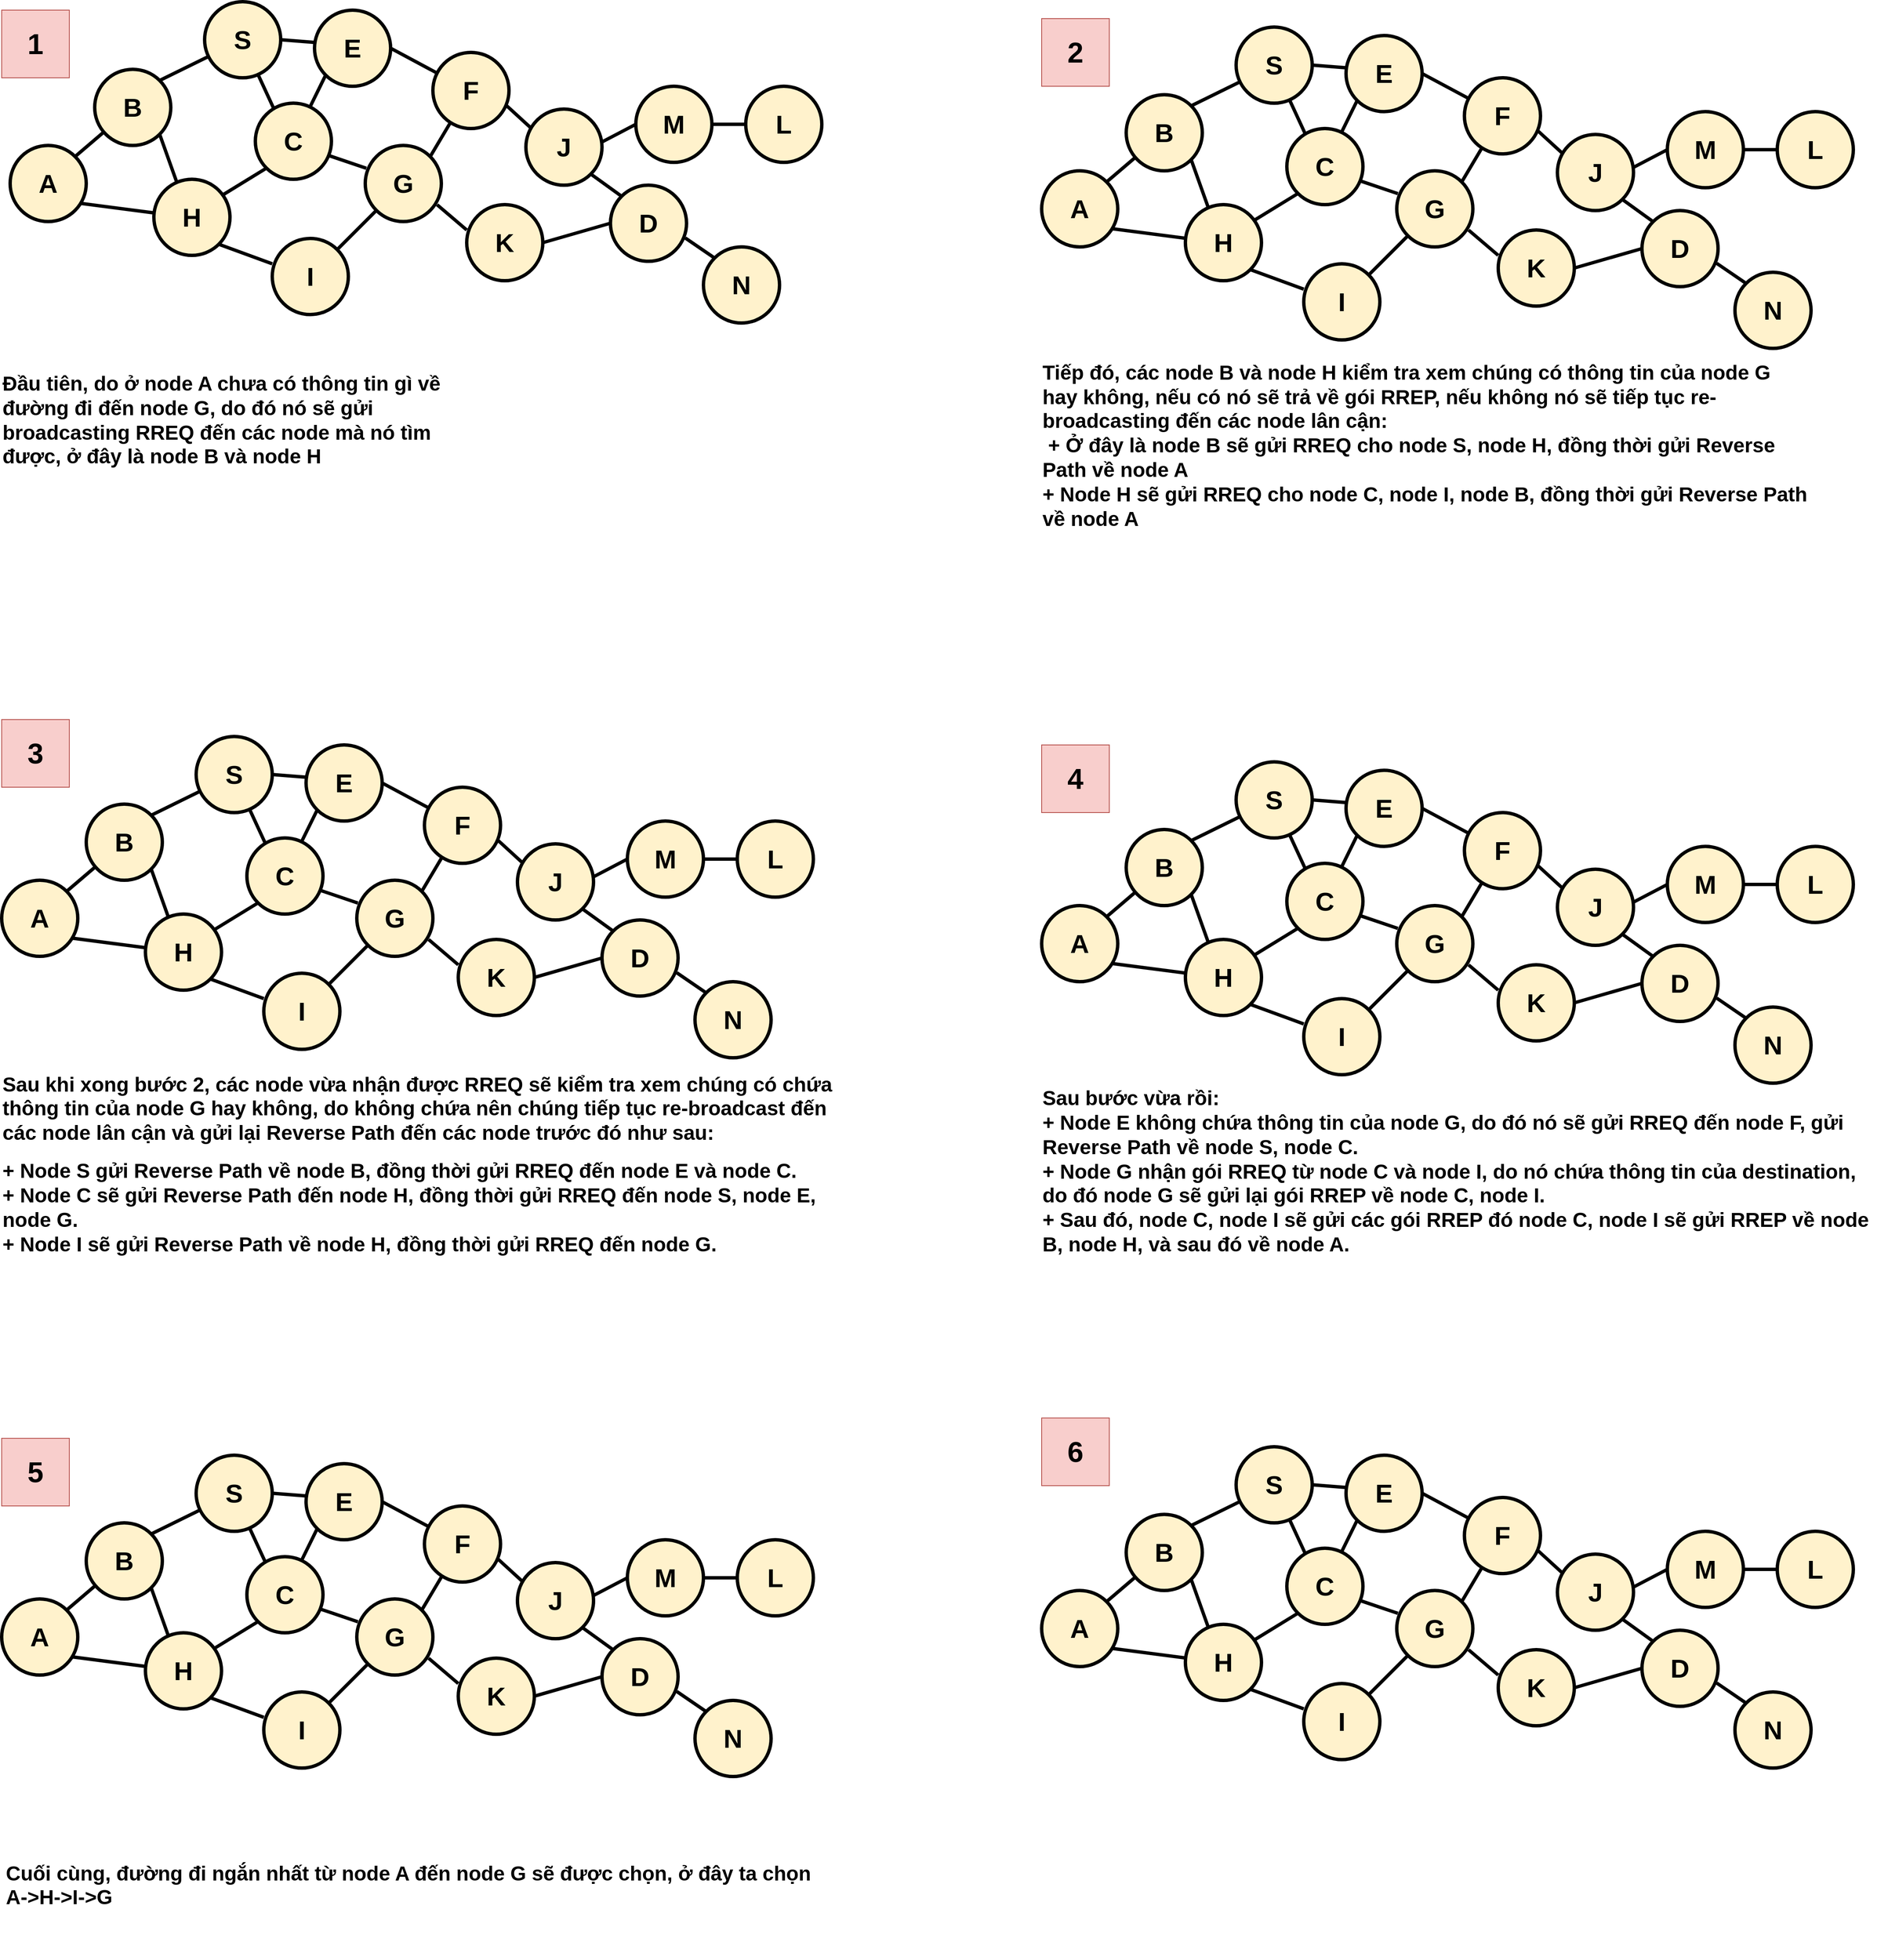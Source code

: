 <mxfile version="21.3.2" type="github">
  <diagram id="l8hXMBHkgcEJcSW0mbfh" name="Page-1">
    <mxGraphModel dx="1308" dy="1415" grid="1" gridSize="10" guides="1" tooltips="1" connect="1" arrows="1" fold="1" page="1" pageScale="1" pageWidth="1169" pageHeight="827" math="0" shadow="0">
      <root>
        <mxCell id="0" />
        <mxCell id="1" parent="0" />
        <mxCell id="ABNjyrSuYEHNxfV3t2KI-1" value="&lt;h1 style=&quot;font-size: 31px;&quot;&gt;A&lt;/h1&gt;" style="ellipse;whiteSpace=wrap;html=1;aspect=fixed;fontStyle=1;horizontal=1;fontSize=31;fillColor=#fff2cc;strokeColor=#000000;strokeWidth=4;" vertex="1" parent="1">
          <mxGeometry x="90" y="305" width="90" height="90" as="geometry" />
        </mxCell>
        <mxCell id="ABNjyrSuYEHNxfV3t2KI-19" value="&lt;h1 style=&quot;font-size: 31px;&quot;&gt;B&lt;/h1&gt;" style="ellipse;whiteSpace=wrap;html=1;aspect=fixed;fontStyle=1;horizontal=1;fontSize=31;fillColor=#fff2cc;strokeColor=#000000;strokeWidth=4;" vertex="1" parent="1">
          <mxGeometry x="190" y="215" width="90" height="90" as="geometry" />
        </mxCell>
        <mxCell id="ABNjyrSuYEHNxfV3t2KI-20" value="&lt;h1 style=&quot;font-size: 31px;&quot;&gt;H&lt;/h1&gt;" style="ellipse;whiteSpace=wrap;html=1;aspect=fixed;fontStyle=1;horizontal=1;fontSize=31;fillColor=#fff2cc;strokeColor=#000000;strokeWidth=4;" vertex="1" parent="1">
          <mxGeometry x="260" y="345" width="90" height="90" as="geometry" />
        </mxCell>
        <mxCell id="ABNjyrSuYEHNxfV3t2KI-21" value="&lt;h1 style=&quot;font-size: 31px;&quot;&gt;S&lt;/h1&gt;" style="ellipse;whiteSpace=wrap;html=1;aspect=fixed;fontStyle=1;horizontal=1;fontSize=31;fillColor=#fff2cc;strokeColor=#000000;strokeWidth=4;" vertex="1" parent="1">
          <mxGeometry x="320" y="135" width="90" height="90" as="geometry" />
        </mxCell>
        <mxCell id="ABNjyrSuYEHNxfV3t2KI-22" value="&lt;h1 style=&quot;font-size: 31px;&quot;&gt;C&lt;/h1&gt;" style="ellipse;whiteSpace=wrap;html=1;aspect=fixed;fontStyle=1;horizontal=1;fontSize=31;fillColor=#fff2cc;strokeColor=#000000;strokeWidth=4;" vertex="1" parent="1">
          <mxGeometry x="380" y="255" width="90" height="90" as="geometry" />
        </mxCell>
        <mxCell id="ABNjyrSuYEHNxfV3t2KI-23" value="I" style="ellipse;whiteSpace=wrap;html=1;aspect=fixed;fontStyle=1;horizontal=1;fontSize=31;fillColor=#fff2cc;strokeColor=#000000;strokeWidth=4;" vertex="1" parent="1">
          <mxGeometry x="400" y="415" width="90" height="90" as="geometry" />
        </mxCell>
        <mxCell id="ABNjyrSuYEHNxfV3t2KI-24" value="E" style="ellipse;whiteSpace=wrap;html=1;aspect=fixed;fontStyle=1;horizontal=1;fontSize=31;fillColor=#fff2cc;strokeColor=#000000;strokeWidth=4;" vertex="1" parent="1">
          <mxGeometry x="450" y="145" width="90" height="90" as="geometry" />
        </mxCell>
        <mxCell id="ABNjyrSuYEHNxfV3t2KI-25" value="G" style="ellipse;whiteSpace=wrap;html=1;aspect=fixed;fontStyle=1;horizontal=1;fontSize=31;fillColor=#fff2cc;strokeColor=#000000;strokeWidth=4;" vertex="1" parent="1">
          <mxGeometry x="510" y="305" width="90" height="90" as="geometry" />
        </mxCell>
        <mxCell id="ABNjyrSuYEHNxfV3t2KI-26" value="F" style="ellipse;whiteSpace=wrap;html=1;aspect=fixed;fontStyle=1;horizontal=1;fontSize=31;fillColor=#fff2cc;strokeColor=#000000;strokeWidth=4;" vertex="1" parent="1">
          <mxGeometry x="590" y="195" width="90" height="90" as="geometry" />
        </mxCell>
        <mxCell id="ABNjyrSuYEHNxfV3t2KI-27" value="K" style="ellipse;whiteSpace=wrap;html=1;aspect=fixed;fontStyle=1;horizontal=1;fontSize=31;fillColor=#fff2cc;strokeColor=#000000;strokeWidth=4;" vertex="1" parent="1">
          <mxGeometry x="630" y="375" width="90" height="90" as="geometry" />
        </mxCell>
        <mxCell id="ABNjyrSuYEHNxfV3t2KI-28" value="J" style="ellipse;whiteSpace=wrap;html=1;aspect=fixed;fontStyle=1;horizontal=1;fontSize=31;fillColor=#fff2cc;strokeColor=#000000;strokeWidth=4;" vertex="1" parent="1">
          <mxGeometry x="700" y="262" width="90" height="90" as="geometry" />
        </mxCell>
        <mxCell id="ABNjyrSuYEHNxfV3t2KI-29" value="M" style="ellipse;whiteSpace=wrap;html=1;aspect=fixed;fontStyle=1;horizontal=1;fontSize=31;fillColor=#fff2cc;strokeColor=#000000;strokeWidth=4;" vertex="1" parent="1">
          <mxGeometry x="830" y="235" width="90" height="90" as="geometry" />
        </mxCell>
        <mxCell id="ABNjyrSuYEHNxfV3t2KI-30" value="L" style="ellipse;whiteSpace=wrap;html=1;aspect=fixed;fontStyle=1;horizontal=1;fontSize=31;fillColor=#fff2cc;strokeColor=#000000;strokeWidth=4;" vertex="1" parent="1">
          <mxGeometry x="960" y="235" width="90" height="90" as="geometry" />
        </mxCell>
        <mxCell id="ABNjyrSuYEHNxfV3t2KI-31" value="D" style="ellipse;whiteSpace=wrap;html=1;aspect=fixed;fontStyle=1;horizontal=1;fontSize=31;fillColor=#fff2cc;strokeColor=#000000;strokeWidth=4;" vertex="1" parent="1">
          <mxGeometry x="800" y="352" width="90" height="90" as="geometry" />
        </mxCell>
        <mxCell id="ABNjyrSuYEHNxfV3t2KI-32" value="N" style="ellipse;whiteSpace=wrap;html=1;aspect=fixed;fontStyle=1;horizontal=1;fontSize=31;fillColor=#fff2cc;strokeColor=#000000;strokeWidth=4;" vertex="1" parent="1">
          <mxGeometry x="910" y="425" width="90" height="90" as="geometry" />
        </mxCell>
        <mxCell id="ABNjyrSuYEHNxfV3t2KI-34" value="" style="endArrow=none;html=1;rounded=0;exitX=1;exitY=0;exitDx=0;exitDy=0;fontStyle=1;horizontal=1;fontSize=31;fillColor=#fff2cc;strokeColor=#000000;strokeWidth=4;" edge="1" parent="1" source="ABNjyrSuYEHNxfV3t2KI-1" target="ABNjyrSuYEHNxfV3t2KI-19">
          <mxGeometry width="50" height="50" relative="1" as="geometry">
            <mxPoint x="400" y="385" as="sourcePoint" />
            <mxPoint x="450" y="335" as="targetPoint" />
          </mxGeometry>
        </mxCell>
        <mxCell id="ABNjyrSuYEHNxfV3t2KI-36" value="" style="endArrow=none;html=1;rounded=0;exitX=0.937;exitY=0.763;exitDx=0;exitDy=0;exitPerimeter=0;entryX=-0.013;entryY=0.44;entryDx=0;entryDy=0;entryPerimeter=0;fontStyle=1;horizontal=1;fontSize=31;fillColor=#fff2cc;strokeColor=#000000;strokeWidth=4;" edge="1" parent="1" source="ABNjyrSuYEHNxfV3t2KI-1" target="ABNjyrSuYEHNxfV3t2KI-20">
          <mxGeometry width="50" height="50" relative="1" as="geometry">
            <mxPoint x="177" y="328" as="sourcePoint" />
            <mxPoint x="211" y="299" as="targetPoint" />
          </mxGeometry>
        </mxCell>
        <mxCell id="ABNjyrSuYEHNxfV3t2KI-37" value="" style="endArrow=none;html=1;rounded=0;exitX=1;exitY=1;exitDx=0;exitDy=0;entryX=0.296;entryY=0.026;entryDx=0;entryDy=0;entryPerimeter=0;fontStyle=1;horizontal=1;fontSize=31;fillColor=#fff2cc;strokeColor=#000000;strokeWidth=4;" edge="1" parent="1" source="ABNjyrSuYEHNxfV3t2KI-19" target="ABNjyrSuYEHNxfV3t2KI-20">
          <mxGeometry width="50" height="50" relative="1" as="geometry">
            <mxPoint x="850" y="415" as="sourcePoint" />
            <mxPoint x="900" y="365" as="targetPoint" />
          </mxGeometry>
        </mxCell>
        <mxCell id="ABNjyrSuYEHNxfV3t2KI-38" value="" style="endArrow=none;html=1;rounded=0;exitX=1;exitY=0;exitDx=0;exitDy=0;fontStyle=1;horizontal=1;fontSize=31;fillColor=#fff2cc;strokeColor=#000000;strokeWidth=4;" edge="1" parent="1" source="ABNjyrSuYEHNxfV3t2KI-19" target="ABNjyrSuYEHNxfV3t2KI-21">
          <mxGeometry width="50" height="50" relative="1" as="geometry">
            <mxPoint x="277" y="302" as="sourcePoint" />
            <mxPoint x="297" y="357" as="targetPoint" />
          </mxGeometry>
        </mxCell>
        <mxCell id="ABNjyrSuYEHNxfV3t2KI-39" value="" style="endArrow=none;html=1;rounded=0;exitX=0.709;exitY=0.972;exitDx=0;exitDy=0;entryX=0.243;entryY=0.073;entryDx=0;entryDy=0;entryPerimeter=0;exitPerimeter=0;fontStyle=1;horizontal=1;fontSize=31;fillColor=#fff2cc;strokeColor=#000000;strokeWidth=4;" edge="1" parent="1" source="ABNjyrSuYEHNxfV3t2KI-21" target="ABNjyrSuYEHNxfV3t2KI-22">
          <mxGeometry width="50" height="50" relative="1" as="geometry">
            <mxPoint x="287" y="312" as="sourcePoint" />
            <mxPoint x="307" y="367" as="targetPoint" />
          </mxGeometry>
        </mxCell>
        <mxCell id="ABNjyrSuYEHNxfV3t2KI-40" value="" style="endArrow=none;html=1;rounded=0;exitX=0;exitY=1;exitDx=0;exitDy=0;entryX=0.897;entryY=0.211;entryDx=0;entryDy=0;entryPerimeter=0;fontStyle=1;horizontal=1;fontSize=31;fillColor=#fff2cc;strokeColor=#000000;strokeWidth=4;" edge="1" parent="1" source="ABNjyrSuYEHNxfV3t2KI-22" target="ABNjyrSuYEHNxfV3t2KI-20">
          <mxGeometry width="50" height="50" relative="1" as="geometry">
            <mxPoint x="297" y="322" as="sourcePoint" />
            <mxPoint x="317" y="377" as="targetPoint" />
          </mxGeometry>
        </mxCell>
        <mxCell id="ABNjyrSuYEHNxfV3t2KI-42" value="" style="endArrow=none;html=1;rounded=0;entryX=1;entryY=1;entryDx=0;entryDy=0;fontStyle=1;horizontal=1;fontSize=31;fillColor=#fff2cc;strokeColor=#000000;strokeWidth=4;" edge="1" parent="1" target="ABNjyrSuYEHNxfV3t2KI-20">
          <mxGeometry width="50" height="50" relative="1" as="geometry">
            <mxPoint x="400" y="445" as="sourcePoint" />
            <mxPoint x="337" y="397" as="targetPoint" />
          </mxGeometry>
        </mxCell>
        <mxCell id="ABNjyrSuYEHNxfV3t2KI-43" value="" style="endArrow=none;html=1;rounded=0;exitX=1;exitY=0;exitDx=0;exitDy=0;entryX=0;entryY=1;entryDx=0;entryDy=0;fontStyle=1;horizontal=1;fontSize=31;fillColor=#fff2cc;strokeColor=#000000;strokeWidth=4;" edge="1" parent="1" source="ABNjyrSuYEHNxfV3t2KI-23" target="ABNjyrSuYEHNxfV3t2KI-25">
          <mxGeometry width="50" height="50" relative="1" as="geometry">
            <mxPoint x="327" y="352" as="sourcePoint" />
            <mxPoint x="347" y="407" as="targetPoint" />
          </mxGeometry>
        </mxCell>
        <mxCell id="ABNjyrSuYEHNxfV3t2KI-44" value="" style="endArrow=none;html=1;rounded=0;exitX=0.014;exitY=0.3;exitDx=0;exitDy=0;entryX=0.973;entryY=0.691;entryDx=0;entryDy=0;exitPerimeter=0;entryPerimeter=0;fontStyle=1;horizontal=1;fontSize=31;fillColor=#fff2cc;strokeColor=#000000;strokeWidth=4;" edge="1" parent="1" source="ABNjyrSuYEHNxfV3t2KI-25" target="ABNjyrSuYEHNxfV3t2KI-22">
          <mxGeometry width="50" height="50" relative="1" as="geometry">
            <mxPoint x="337" y="362" as="sourcePoint" />
            <mxPoint x="357" y="417" as="targetPoint" />
          </mxGeometry>
        </mxCell>
        <mxCell id="ABNjyrSuYEHNxfV3t2KI-45" value="" style="endArrow=none;html=1;rounded=0;exitX=1;exitY=0.5;exitDx=0;exitDy=0;entryX=-0.003;entryY=0.423;entryDx=0;entryDy=0;entryPerimeter=0;fontStyle=1;horizontal=1;fontSize=31;fillColor=#fff2cc;strokeColor=#000000;strokeWidth=4;" edge="1" parent="1" source="ABNjyrSuYEHNxfV3t2KI-21" target="ABNjyrSuYEHNxfV3t2KI-24">
          <mxGeometry width="50" height="50" relative="1" as="geometry">
            <mxPoint x="347" y="372" as="sourcePoint" />
            <mxPoint x="367" y="427" as="targetPoint" />
          </mxGeometry>
        </mxCell>
        <mxCell id="ABNjyrSuYEHNxfV3t2KI-46" value="" style="endArrow=none;html=1;rounded=0;exitX=1;exitY=0.5;exitDx=0;exitDy=0;entryX=0.041;entryY=0.264;entryDx=0;entryDy=0;entryPerimeter=0;fontStyle=1;horizontal=1;fontSize=31;fillColor=#fff2cc;strokeColor=#000000;strokeWidth=4;" edge="1" parent="1" source="ABNjyrSuYEHNxfV3t2KI-24" target="ABNjyrSuYEHNxfV3t2KI-26">
          <mxGeometry width="50" height="50" relative="1" as="geometry">
            <mxPoint x="357" y="382" as="sourcePoint" />
            <mxPoint x="377" y="437" as="targetPoint" />
          </mxGeometry>
        </mxCell>
        <mxCell id="ABNjyrSuYEHNxfV3t2KI-47" value="" style="endArrow=none;html=1;rounded=0;exitX=0;exitY=1;exitDx=0;exitDy=0;entryX=0.726;entryY=0.035;entryDx=0;entryDy=0;entryPerimeter=0;fontStyle=1;horizontal=1;fontSize=31;fillColor=#fff2cc;strokeColor=#000000;strokeWidth=4;" edge="1" parent="1" source="ABNjyrSuYEHNxfV3t2KI-24" target="ABNjyrSuYEHNxfV3t2KI-22">
          <mxGeometry width="50" height="50" relative="1" as="geometry">
            <mxPoint x="367" y="392" as="sourcePoint" />
            <mxPoint x="387" y="447" as="targetPoint" />
          </mxGeometry>
        </mxCell>
        <mxCell id="ABNjyrSuYEHNxfV3t2KI-48" value="" style="endArrow=none;html=1;rounded=0;exitX=0.239;exitY=0.907;exitDx=0;exitDy=0;entryX=1;entryY=0;entryDx=0;entryDy=0;exitPerimeter=0;fontStyle=1;horizontal=1;fontSize=31;fillColor=#fff2cc;strokeColor=#000000;strokeWidth=4;" edge="1" parent="1" source="ABNjyrSuYEHNxfV3t2KI-26" target="ABNjyrSuYEHNxfV3t2KI-25">
          <mxGeometry width="50" height="50" relative="1" as="geometry">
            <mxPoint x="377" y="402" as="sourcePoint" />
            <mxPoint x="397" y="457" as="targetPoint" />
          </mxGeometry>
        </mxCell>
        <mxCell id="ABNjyrSuYEHNxfV3t2KI-49" value="" style="endArrow=none;html=1;rounded=0;exitX=0;exitY=0.333;exitDx=0;exitDy=0;entryX=0.944;entryY=0.779;entryDx=0;entryDy=0;entryPerimeter=0;exitPerimeter=0;fontStyle=1;horizontal=1;fontSize=31;fillColor=#fff2cc;strokeColor=#000000;strokeWidth=4;" edge="1" parent="1" source="ABNjyrSuYEHNxfV3t2KI-27" target="ABNjyrSuYEHNxfV3t2KI-25">
          <mxGeometry width="50" height="50" relative="1" as="geometry">
            <mxPoint x="387" y="412" as="sourcePoint" />
            <mxPoint x="407" y="467" as="targetPoint" />
          </mxGeometry>
        </mxCell>
        <mxCell id="ABNjyrSuYEHNxfV3t2KI-50" value="" style="endArrow=none;html=1;rounded=0;exitX=0;exitY=0.5;exitDx=0;exitDy=0;entryX=1;entryY=0.5;entryDx=0;entryDy=0;fontStyle=1;horizontal=1;fontSize=31;fillColor=#fff2cc;strokeColor=#000000;strokeWidth=4;" edge="1" parent="1" source="ABNjyrSuYEHNxfV3t2KI-31" target="ABNjyrSuYEHNxfV3t2KI-27">
          <mxGeometry width="50" height="50" relative="1" as="geometry">
            <mxPoint x="397" y="422" as="sourcePoint" />
            <mxPoint x="417" y="477" as="targetPoint" />
          </mxGeometry>
        </mxCell>
        <mxCell id="ABNjyrSuYEHNxfV3t2KI-51" value="" style="endArrow=none;html=1;rounded=0;exitX=0.971;exitY=0.702;exitDx=0;exitDy=0;entryX=0.077;entryY=0.258;entryDx=0;entryDy=0;exitPerimeter=0;entryPerimeter=0;fontStyle=1;horizontal=1;fontSize=31;fillColor=#fff2cc;strokeColor=#000000;strokeWidth=4;" edge="1" parent="1" source="ABNjyrSuYEHNxfV3t2KI-26" target="ABNjyrSuYEHNxfV3t2KI-28">
          <mxGeometry width="50" height="50" relative="1" as="geometry">
            <mxPoint x="407" y="432" as="sourcePoint" />
            <mxPoint x="427" y="487" as="targetPoint" />
          </mxGeometry>
        </mxCell>
        <mxCell id="ABNjyrSuYEHNxfV3t2KI-52" value="" style="endArrow=none;html=1;rounded=0;exitX=0;exitY=0.5;exitDx=0;exitDy=0;entryX=0.993;entryY=0.436;entryDx=0;entryDy=0;entryPerimeter=0;fontStyle=1;horizontal=1;fontSize=31;fillColor=#fff2cc;strokeColor=#000000;strokeWidth=4;" edge="1" parent="1" source="ABNjyrSuYEHNxfV3t2KI-29" target="ABNjyrSuYEHNxfV3t2KI-28">
          <mxGeometry width="50" height="50" relative="1" as="geometry">
            <mxPoint x="780" y="180" as="sourcePoint" />
            <mxPoint x="800" y="235" as="targetPoint" />
          </mxGeometry>
        </mxCell>
        <mxCell id="ABNjyrSuYEHNxfV3t2KI-53" value="" style="endArrow=none;html=1;rounded=0;exitX=1;exitY=1;exitDx=0;exitDy=0;entryX=0;entryY=0;entryDx=0;entryDy=0;fontStyle=1;horizontal=1;fontSize=31;fillColor=#fff2cc;strokeColor=#000000;strokeWidth=4;" edge="1" parent="1" source="ABNjyrSuYEHNxfV3t2KI-28" target="ABNjyrSuYEHNxfV3t2KI-31">
          <mxGeometry width="50" height="50" relative="1" as="geometry">
            <mxPoint x="790" y="190" as="sourcePoint" />
            <mxPoint x="810" y="245" as="targetPoint" />
          </mxGeometry>
        </mxCell>
        <mxCell id="ABNjyrSuYEHNxfV3t2KI-54" value="" style="endArrow=none;html=1;rounded=0;exitX=0;exitY=0.5;exitDx=0;exitDy=0;entryX=1;entryY=0.5;entryDx=0;entryDy=0;fontStyle=1;horizontal=1;fontSize=31;fillColor=#fff2cc;strokeColor=#000000;strokeWidth=4;" edge="1" parent="1" source="ABNjyrSuYEHNxfV3t2KI-30" target="ABNjyrSuYEHNxfV3t2KI-29">
          <mxGeometry width="50" height="50" relative="1" as="geometry">
            <mxPoint x="800" y="200" as="sourcePoint" />
            <mxPoint x="820" y="255" as="targetPoint" />
          </mxGeometry>
        </mxCell>
        <mxCell id="ABNjyrSuYEHNxfV3t2KI-55" value="" style="endArrow=none;html=1;rounded=0;exitX=0;exitY=0;exitDx=0;exitDy=0;entryX=0.983;entryY=0.694;entryDx=0;entryDy=0;entryPerimeter=0;fontStyle=1;horizontal=1;fontSize=31;fillColor=#fff2cc;strokeColor=#000000;strokeWidth=4;" edge="1" parent="1" source="ABNjyrSuYEHNxfV3t2KI-32" target="ABNjyrSuYEHNxfV3t2KI-31">
          <mxGeometry width="50" height="50" relative="1" as="geometry">
            <mxPoint x="810" y="210" as="sourcePoint" />
            <mxPoint x="830" y="265" as="targetPoint" />
          </mxGeometry>
        </mxCell>
        <mxCell id="ABNjyrSuYEHNxfV3t2KI-56" value="&lt;h1 style=&quot;font-size: 31px;&quot;&gt;A&lt;/h1&gt;" style="ellipse;whiteSpace=wrap;html=1;aspect=fixed;fontStyle=1;horizontal=1;fontSize=31;fillColor=#fff2cc;strokeColor=#000000;strokeWidth=4;" vertex="1" parent="1">
          <mxGeometry x="80" y="1174" width="90" height="90" as="geometry" />
        </mxCell>
        <mxCell id="ABNjyrSuYEHNxfV3t2KI-57" value="&lt;h1 style=&quot;font-size: 31px;&quot;&gt;B&lt;/h1&gt;" style="ellipse;whiteSpace=wrap;html=1;aspect=fixed;fontStyle=1;horizontal=1;fontSize=31;fillColor=#fff2cc;strokeColor=#000000;strokeWidth=4;" vertex="1" parent="1">
          <mxGeometry x="180" y="1084" width="90" height="90" as="geometry" />
        </mxCell>
        <mxCell id="ABNjyrSuYEHNxfV3t2KI-58" value="&lt;h1 style=&quot;font-size: 31px;&quot;&gt;H&lt;/h1&gt;" style="ellipse;whiteSpace=wrap;html=1;aspect=fixed;fontStyle=1;horizontal=1;fontSize=31;fillColor=#fff2cc;strokeColor=#000000;strokeWidth=4;" vertex="1" parent="1">
          <mxGeometry x="250" y="1214" width="90" height="90" as="geometry" />
        </mxCell>
        <mxCell id="ABNjyrSuYEHNxfV3t2KI-59" value="&lt;h1 style=&quot;font-size: 31px;&quot;&gt;S&lt;/h1&gt;" style="ellipse;whiteSpace=wrap;html=1;aspect=fixed;fontStyle=1;horizontal=1;fontSize=31;fillColor=#fff2cc;strokeColor=#000000;strokeWidth=4;" vertex="1" parent="1">
          <mxGeometry x="310" y="1004" width="90" height="90" as="geometry" />
        </mxCell>
        <mxCell id="ABNjyrSuYEHNxfV3t2KI-60" value="&lt;h1 style=&quot;font-size: 31px;&quot;&gt;C&lt;/h1&gt;" style="ellipse;whiteSpace=wrap;html=1;aspect=fixed;fontStyle=1;horizontal=1;fontSize=31;fillColor=#fff2cc;strokeColor=#000000;strokeWidth=4;" vertex="1" parent="1">
          <mxGeometry x="370" y="1124" width="90" height="90" as="geometry" />
        </mxCell>
        <mxCell id="ABNjyrSuYEHNxfV3t2KI-61" value="I" style="ellipse;whiteSpace=wrap;html=1;aspect=fixed;fontStyle=1;horizontal=1;fontSize=31;fillColor=#fff2cc;strokeColor=#000000;strokeWidth=4;" vertex="1" parent="1">
          <mxGeometry x="390" y="1284" width="90" height="90" as="geometry" />
        </mxCell>
        <mxCell id="ABNjyrSuYEHNxfV3t2KI-62" value="E" style="ellipse;whiteSpace=wrap;html=1;aspect=fixed;fontStyle=1;horizontal=1;fontSize=31;fillColor=#fff2cc;strokeColor=#000000;strokeWidth=4;" vertex="1" parent="1">
          <mxGeometry x="440" y="1014" width="90" height="90" as="geometry" />
        </mxCell>
        <mxCell id="ABNjyrSuYEHNxfV3t2KI-63" value="G" style="ellipse;whiteSpace=wrap;html=1;aspect=fixed;fontStyle=1;horizontal=1;fontSize=31;fillColor=#fff2cc;strokeColor=#000000;strokeWidth=4;" vertex="1" parent="1">
          <mxGeometry x="500" y="1174" width="90" height="90" as="geometry" />
        </mxCell>
        <mxCell id="ABNjyrSuYEHNxfV3t2KI-64" value="F" style="ellipse;whiteSpace=wrap;html=1;aspect=fixed;fontStyle=1;horizontal=1;fontSize=31;fillColor=#fff2cc;strokeColor=#000000;strokeWidth=4;" vertex="1" parent="1">
          <mxGeometry x="580" y="1064" width="90" height="90" as="geometry" />
        </mxCell>
        <mxCell id="ABNjyrSuYEHNxfV3t2KI-65" value="K" style="ellipse;whiteSpace=wrap;html=1;aspect=fixed;fontStyle=1;horizontal=1;fontSize=31;fillColor=#fff2cc;strokeColor=#000000;strokeWidth=4;" vertex="1" parent="1">
          <mxGeometry x="620" y="1244" width="90" height="90" as="geometry" />
        </mxCell>
        <mxCell id="ABNjyrSuYEHNxfV3t2KI-66" value="J" style="ellipse;whiteSpace=wrap;html=1;aspect=fixed;fontStyle=1;horizontal=1;fontSize=31;fillColor=#fff2cc;strokeColor=#000000;strokeWidth=4;" vertex="1" parent="1">
          <mxGeometry x="690" y="1131" width="90" height="90" as="geometry" />
        </mxCell>
        <mxCell id="ABNjyrSuYEHNxfV3t2KI-67" value="M" style="ellipse;whiteSpace=wrap;html=1;aspect=fixed;fontStyle=1;horizontal=1;fontSize=31;fillColor=#fff2cc;strokeColor=#000000;strokeWidth=4;" vertex="1" parent="1">
          <mxGeometry x="820" y="1104" width="90" height="90" as="geometry" />
        </mxCell>
        <mxCell id="ABNjyrSuYEHNxfV3t2KI-68" value="L" style="ellipse;whiteSpace=wrap;html=1;aspect=fixed;fontStyle=1;horizontal=1;fontSize=31;fillColor=#fff2cc;strokeColor=#000000;strokeWidth=4;" vertex="1" parent="1">
          <mxGeometry x="950" y="1104" width="90" height="90" as="geometry" />
        </mxCell>
        <mxCell id="ABNjyrSuYEHNxfV3t2KI-69" value="D" style="ellipse;whiteSpace=wrap;html=1;aspect=fixed;fontStyle=1;horizontal=1;fontSize=31;fillColor=#fff2cc;strokeColor=#000000;strokeWidth=4;" vertex="1" parent="1">
          <mxGeometry x="790" y="1221" width="90" height="90" as="geometry" />
        </mxCell>
        <mxCell id="ABNjyrSuYEHNxfV3t2KI-70" value="N" style="ellipse;whiteSpace=wrap;html=1;aspect=fixed;fontStyle=1;horizontal=1;fontSize=31;fillColor=#fff2cc;strokeColor=#000000;strokeWidth=4;" vertex="1" parent="1">
          <mxGeometry x="900" y="1294" width="90" height="90" as="geometry" />
        </mxCell>
        <mxCell id="ABNjyrSuYEHNxfV3t2KI-71" value="" style="endArrow=none;html=1;rounded=0;exitX=1;exitY=0;exitDx=0;exitDy=0;fontStyle=1;horizontal=1;fontSize=31;fillColor=#fff2cc;strokeColor=#000000;strokeWidth=4;" edge="1" parent="1" source="ABNjyrSuYEHNxfV3t2KI-56" target="ABNjyrSuYEHNxfV3t2KI-57">
          <mxGeometry width="50" height="50" relative="1" as="geometry">
            <mxPoint x="390" y="1254" as="sourcePoint" />
            <mxPoint x="440" y="1204" as="targetPoint" />
          </mxGeometry>
        </mxCell>
        <mxCell id="ABNjyrSuYEHNxfV3t2KI-72" value="" style="endArrow=none;html=1;rounded=0;exitX=0.937;exitY=0.763;exitDx=0;exitDy=0;exitPerimeter=0;entryX=-0.013;entryY=0.44;entryDx=0;entryDy=0;entryPerimeter=0;fontStyle=1;horizontal=1;fontSize=31;fillColor=#fff2cc;strokeColor=#000000;strokeWidth=4;" edge="1" parent="1" source="ABNjyrSuYEHNxfV3t2KI-56" target="ABNjyrSuYEHNxfV3t2KI-58">
          <mxGeometry width="50" height="50" relative="1" as="geometry">
            <mxPoint x="167" y="1197" as="sourcePoint" />
            <mxPoint x="201" y="1168" as="targetPoint" />
          </mxGeometry>
        </mxCell>
        <mxCell id="ABNjyrSuYEHNxfV3t2KI-73" value="" style="endArrow=none;html=1;rounded=0;exitX=1;exitY=1;exitDx=0;exitDy=0;entryX=0.296;entryY=0.026;entryDx=0;entryDy=0;entryPerimeter=0;fontStyle=1;horizontal=1;fontSize=31;fillColor=#fff2cc;strokeColor=#000000;strokeWidth=4;" edge="1" parent="1" source="ABNjyrSuYEHNxfV3t2KI-57" target="ABNjyrSuYEHNxfV3t2KI-58">
          <mxGeometry width="50" height="50" relative="1" as="geometry">
            <mxPoint x="840" y="1284" as="sourcePoint" />
            <mxPoint x="890" y="1234" as="targetPoint" />
          </mxGeometry>
        </mxCell>
        <mxCell id="ABNjyrSuYEHNxfV3t2KI-74" value="" style="endArrow=none;html=1;rounded=0;exitX=1;exitY=0;exitDx=0;exitDy=0;fontStyle=1;horizontal=1;fontSize=31;fillColor=#fff2cc;strokeColor=#000000;strokeWidth=4;" edge="1" parent="1" source="ABNjyrSuYEHNxfV3t2KI-57" target="ABNjyrSuYEHNxfV3t2KI-59">
          <mxGeometry width="50" height="50" relative="1" as="geometry">
            <mxPoint x="267" y="1171" as="sourcePoint" />
            <mxPoint x="287" y="1226" as="targetPoint" />
          </mxGeometry>
        </mxCell>
        <mxCell id="ABNjyrSuYEHNxfV3t2KI-75" value="" style="endArrow=none;html=1;rounded=0;exitX=0.709;exitY=0.972;exitDx=0;exitDy=0;entryX=0.243;entryY=0.073;entryDx=0;entryDy=0;entryPerimeter=0;exitPerimeter=0;fontStyle=1;horizontal=1;fontSize=31;fillColor=#fff2cc;strokeColor=#000000;strokeWidth=4;" edge="1" parent="1" source="ABNjyrSuYEHNxfV3t2KI-59" target="ABNjyrSuYEHNxfV3t2KI-60">
          <mxGeometry width="50" height="50" relative="1" as="geometry">
            <mxPoint x="277" y="1181" as="sourcePoint" />
            <mxPoint x="297" y="1236" as="targetPoint" />
          </mxGeometry>
        </mxCell>
        <mxCell id="ABNjyrSuYEHNxfV3t2KI-76" value="" style="endArrow=none;html=1;rounded=0;exitX=0;exitY=1;exitDx=0;exitDy=0;entryX=0.897;entryY=0.211;entryDx=0;entryDy=0;entryPerimeter=0;fontStyle=1;horizontal=1;fontSize=31;fillColor=#fff2cc;strokeColor=#000000;strokeWidth=4;" edge="1" parent="1" source="ABNjyrSuYEHNxfV3t2KI-60" target="ABNjyrSuYEHNxfV3t2KI-58">
          <mxGeometry width="50" height="50" relative="1" as="geometry">
            <mxPoint x="287" y="1191" as="sourcePoint" />
            <mxPoint x="307" y="1246" as="targetPoint" />
          </mxGeometry>
        </mxCell>
        <mxCell id="ABNjyrSuYEHNxfV3t2KI-78" value="" style="endArrow=none;html=1;rounded=0;entryX=1;entryY=1;entryDx=0;entryDy=0;fontStyle=1;horizontal=1;fontSize=31;fillColor=#fff2cc;strokeColor=#000000;strokeWidth=4;" edge="1" parent="1" target="ABNjyrSuYEHNxfV3t2KI-58">
          <mxGeometry width="50" height="50" relative="1" as="geometry">
            <mxPoint x="390" y="1314" as="sourcePoint" />
            <mxPoint x="327" y="1266" as="targetPoint" />
          </mxGeometry>
        </mxCell>
        <mxCell id="ABNjyrSuYEHNxfV3t2KI-79" value="" style="endArrow=none;html=1;rounded=0;exitX=1;exitY=0;exitDx=0;exitDy=0;entryX=0;entryY=1;entryDx=0;entryDy=0;fontStyle=1;horizontal=1;fontSize=31;fillColor=#fff2cc;strokeColor=#000000;strokeWidth=4;" edge="1" parent="1" source="ABNjyrSuYEHNxfV3t2KI-61" target="ABNjyrSuYEHNxfV3t2KI-63">
          <mxGeometry width="50" height="50" relative="1" as="geometry">
            <mxPoint x="317" y="1221" as="sourcePoint" />
            <mxPoint x="337" y="1276" as="targetPoint" />
          </mxGeometry>
        </mxCell>
        <mxCell id="ABNjyrSuYEHNxfV3t2KI-80" value="" style="endArrow=none;html=1;rounded=0;exitX=0.014;exitY=0.3;exitDx=0;exitDy=0;entryX=0.973;entryY=0.691;entryDx=0;entryDy=0;exitPerimeter=0;entryPerimeter=0;fontStyle=1;horizontal=1;fontSize=31;fillColor=#fff2cc;strokeColor=#000000;strokeWidth=4;" edge="1" parent="1" source="ABNjyrSuYEHNxfV3t2KI-63" target="ABNjyrSuYEHNxfV3t2KI-60">
          <mxGeometry width="50" height="50" relative="1" as="geometry">
            <mxPoint x="327" y="1231" as="sourcePoint" />
            <mxPoint x="347" y="1286" as="targetPoint" />
          </mxGeometry>
        </mxCell>
        <mxCell id="ABNjyrSuYEHNxfV3t2KI-81" value="" style="endArrow=none;html=1;rounded=0;exitX=1;exitY=0.5;exitDx=0;exitDy=0;entryX=-0.003;entryY=0.423;entryDx=0;entryDy=0;entryPerimeter=0;fontStyle=1;horizontal=1;fontSize=31;fillColor=#fff2cc;strokeColor=#000000;strokeWidth=4;" edge="1" parent="1" source="ABNjyrSuYEHNxfV3t2KI-59" target="ABNjyrSuYEHNxfV3t2KI-62">
          <mxGeometry width="50" height="50" relative="1" as="geometry">
            <mxPoint x="337" y="1241" as="sourcePoint" />
            <mxPoint x="357" y="1296" as="targetPoint" />
          </mxGeometry>
        </mxCell>
        <mxCell id="ABNjyrSuYEHNxfV3t2KI-82" value="" style="endArrow=none;html=1;rounded=0;exitX=1;exitY=0.5;exitDx=0;exitDy=0;entryX=0.041;entryY=0.264;entryDx=0;entryDy=0;entryPerimeter=0;fontStyle=1;horizontal=1;fontSize=31;fillColor=#fff2cc;strokeColor=#000000;strokeWidth=4;" edge="1" parent="1" source="ABNjyrSuYEHNxfV3t2KI-62" target="ABNjyrSuYEHNxfV3t2KI-64">
          <mxGeometry width="50" height="50" relative="1" as="geometry">
            <mxPoint x="347" y="1251" as="sourcePoint" />
            <mxPoint x="367" y="1306" as="targetPoint" />
          </mxGeometry>
        </mxCell>
        <mxCell id="ABNjyrSuYEHNxfV3t2KI-83" value="" style="endArrow=none;html=1;rounded=0;exitX=0;exitY=1;exitDx=0;exitDy=0;entryX=0.726;entryY=0.035;entryDx=0;entryDy=0;entryPerimeter=0;fontStyle=1;horizontal=1;fontSize=31;fillColor=#fff2cc;strokeColor=#000000;strokeWidth=4;" edge="1" parent="1" source="ABNjyrSuYEHNxfV3t2KI-62" target="ABNjyrSuYEHNxfV3t2KI-60">
          <mxGeometry width="50" height="50" relative="1" as="geometry">
            <mxPoint x="357" y="1261" as="sourcePoint" />
            <mxPoint x="377" y="1316" as="targetPoint" />
          </mxGeometry>
        </mxCell>
        <mxCell id="ABNjyrSuYEHNxfV3t2KI-84" value="" style="endArrow=none;html=1;rounded=0;exitX=0.239;exitY=0.907;exitDx=0;exitDy=0;entryX=1;entryY=0;entryDx=0;entryDy=0;exitPerimeter=0;fontStyle=1;horizontal=1;fontSize=31;fillColor=#fff2cc;strokeColor=#000000;strokeWidth=4;" edge="1" parent="1" source="ABNjyrSuYEHNxfV3t2KI-64" target="ABNjyrSuYEHNxfV3t2KI-63">
          <mxGeometry width="50" height="50" relative="1" as="geometry">
            <mxPoint x="367" y="1271" as="sourcePoint" />
            <mxPoint x="387" y="1326" as="targetPoint" />
          </mxGeometry>
        </mxCell>
        <mxCell id="ABNjyrSuYEHNxfV3t2KI-85" value="" style="endArrow=none;html=1;rounded=0;exitX=0;exitY=0.333;exitDx=0;exitDy=0;entryX=0.944;entryY=0.779;entryDx=0;entryDy=0;entryPerimeter=0;exitPerimeter=0;fontStyle=1;horizontal=1;fontSize=31;fillColor=#fff2cc;strokeColor=#000000;strokeWidth=4;" edge="1" parent="1" source="ABNjyrSuYEHNxfV3t2KI-65" target="ABNjyrSuYEHNxfV3t2KI-63">
          <mxGeometry width="50" height="50" relative="1" as="geometry">
            <mxPoint x="377" y="1281" as="sourcePoint" />
            <mxPoint x="397" y="1336" as="targetPoint" />
          </mxGeometry>
        </mxCell>
        <mxCell id="ABNjyrSuYEHNxfV3t2KI-86" value="" style="endArrow=none;html=1;rounded=0;exitX=0;exitY=0.5;exitDx=0;exitDy=0;entryX=1;entryY=0.5;entryDx=0;entryDy=0;fontStyle=1;horizontal=1;fontSize=31;fillColor=#fff2cc;strokeColor=#000000;strokeWidth=4;" edge="1" parent="1" source="ABNjyrSuYEHNxfV3t2KI-69" target="ABNjyrSuYEHNxfV3t2KI-65">
          <mxGeometry width="50" height="50" relative="1" as="geometry">
            <mxPoint x="387" y="1291" as="sourcePoint" />
            <mxPoint x="407" y="1346" as="targetPoint" />
          </mxGeometry>
        </mxCell>
        <mxCell id="ABNjyrSuYEHNxfV3t2KI-87" value="" style="endArrow=none;html=1;rounded=0;exitX=0.971;exitY=0.702;exitDx=0;exitDy=0;entryX=0.077;entryY=0.258;entryDx=0;entryDy=0;exitPerimeter=0;entryPerimeter=0;fontStyle=1;horizontal=1;fontSize=31;fillColor=#fff2cc;strokeColor=#000000;strokeWidth=4;" edge="1" parent="1" source="ABNjyrSuYEHNxfV3t2KI-64" target="ABNjyrSuYEHNxfV3t2KI-66">
          <mxGeometry width="50" height="50" relative="1" as="geometry">
            <mxPoint x="397" y="1301" as="sourcePoint" />
            <mxPoint x="417" y="1356" as="targetPoint" />
          </mxGeometry>
        </mxCell>
        <mxCell id="ABNjyrSuYEHNxfV3t2KI-88" value="" style="endArrow=none;html=1;rounded=0;exitX=0;exitY=0.5;exitDx=0;exitDy=0;entryX=0.993;entryY=0.436;entryDx=0;entryDy=0;entryPerimeter=0;fontStyle=1;horizontal=1;fontSize=31;fillColor=#fff2cc;strokeColor=#000000;strokeWidth=4;" edge="1" parent="1" source="ABNjyrSuYEHNxfV3t2KI-67" target="ABNjyrSuYEHNxfV3t2KI-66">
          <mxGeometry width="50" height="50" relative="1" as="geometry">
            <mxPoint x="770" y="1049" as="sourcePoint" />
            <mxPoint x="790" y="1104" as="targetPoint" />
          </mxGeometry>
        </mxCell>
        <mxCell id="ABNjyrSuYEHNxfV3t2KI-89" value="" style="endArrow=none;html=1;rounded=0;exitX=1;exitY=1;exitDx=0;exitDy=0;entryX=0;entryY=0;entryDx=0;entryDy=0;fontStyle=1;horizontal=1;fontSize=31;fillColor=#fff2cc;strokeColor=#000000;strokeWidth=4;" edge="1" parent="1" source="ABNjyrSuYEHNxfV3t2KI-66" target="ABNjyrSuYEHNxfV3t2KI-69">
          <mxGeometry width="50" height="50" relative="1" as="geometry">
            <mxPoint x="780" y="1059" as="sourcePoint" />
            <mxPoint x="800" y="1114" as="targetPoint" />
          </mxGeometry>
        </mxCell>
        <mxCell id="ABNjyrSuYEHNxfV3t2KI-90" value="" style="endArrow=none;html=1;rounded=0;exitX=0;exitY=0.5;exitDx=0;exitDy=0;entryX=1;entryY=0.5;entryDx=0;entryDy=0;fontStyle=1;horizontal=1;fontSize=31;fillColor=#fff2cc;strokeColor=#000000;strokeWidth=4;" edge="1" parent="1" source="ABNjyrSuYEHNxfV3t2KI-68" target="ABNjyrSuYEHNxfV3t2KI-67">
          <mxGeometry width="50" height="50" relative="1" as="geometry">
            <mxPoint x="790" y="1069" as="sourcePoint" />
            <mxPoint x="810" y="1124" as="targetPoint" />
          </mxGeometry>
        </mxCell>
        <mxCell id="ABNjyrSuYEHNxfV3t2KI-91" value="" style="endArrow=none;html=1;rounded=0;exitX=0;exitY=0;exitDx=0;exitDy=0;entryX=0.983;entryY=0.694;entryDx=0;entryDy=0;entryPerimeter=0;fontStyle=1;horizontal=1;fontSize=31;fillColor=#fff2cc;strokeColor=#000000;strokeWidth=4;" edge="1" parent="1" source="ABNjyrSuYEHNxfV3t2KI-70" target="ABNjyrSuYEHNxfV3t2KI-69">
          <mxGeometry width="50" height="50" relative="1" as="geometry">
            <mxPoint x="800" y="1079" as="sourcePoint" />
            <mxPoint x="820" y="1134" as="targetPoint" />
          </mxGeometry>
        </mxCell>
        <mxCell id="ABNjyrSuYEHNxfV3t2KI-92" value="&lt;h1 style=&quot;font-size: 31px;&quot;&gt;A&lt;/h1&gt;" style="ellipse;whiteSpace=wrap;html=1;aspect=fixed;fontStyle=1;horizontal=1;fontSize=31;fillColor=#fff2cc;strokeColor=#000000;strokeWidth=4;" vertex="1" parent="1">
          <mxGeometry x="80" y="2024" width="90" height="90" as="geometry" />
        </mxCell>
        <mxCell id="ABNjyrSuYEHNxfV3t2KI-93" value="&lt;h1 style=&quot;font-size: 31px;&quot;&gt;B&lt;/h1&gt;" style="ellipse;whiteSpace=wrap;html=1;aspect=fixed;fontStyle=1;horizontal=1;fontSize=31;fillColor=#fff2cc;strokeColor=#000000;strokeWidth=4;" vertex="1" parent="1">
          <mxGeometry x="180" y="1934" width="90" height="90" as="geometry" />
        </mxCell>
        <mxCell id="ABNjyrSuYEHNxfV3t2KI-94" value="&lt;h1 style=&quot;font-size: 31px;&quot;&gt;H&lt;/h1&gt;" style="ellipse;whiteSpace=wrap;html=1;aspect=fixed;fontStyle=1;horizontal=1;fontSize=31;fillColor=#fff2cc;strokeColor=#000000;strokeWidth=4;" vertex="1" parent="1">
          <mxGeometry x="250" y="2064" width="90" height="90" as="geometry" />
        </mxCell>
        <mxCell id="ABNjyrSuYEHNxfV3t2KI-95" value="&lt;h1 style=&quot;font-size: 31px;&quot;&gt;S&lt;/h1&gt;" style="ellipse;whiteSpace=wrap;html=1;aspect=fixed;fontStyle=1;horizontal=1;fontSize=31;fillColor=#fff2cc;strokeColor=#000000;strokeWidth=4;" vertex="1" parent="1">
          <mxGeometry x="310" y="1854" width="90" height="90" as="geometry" />
        </mxCell>
        <mxCell id="ABNjyrSuYEHNxfV3t2KI-96" value="&lt;h1 style=&quot;font-size: 31px;&quot;&gt;C&lt;/h1&gt;" style="ellipse;whiteSpace=wrap;html=1;aspect=fixed;fontStyle=1;horizontal=1;fontSize=31;fillColor=#fff2cc;strokeColor=#000000;strokeWidth=4;" vertex="1" parent="1">
          <mxGeometry x="370" y="1974" width="90" height="90" as="geometry" />
        </mxCell>
        <mxCell id="ABNjyrSuYEHNxfV3t2KI-97" value="I" style="ellipse;whiteSpace=wrap;html=1;aspect=fixed;fontStyle=1;horizontal=1;fontSize=31;fillColor=#fff2cc;strokeColor=#000000;strokeWidth=4;" vertex="1" parent="1">
          <mxGeometry x="390" y="2134" width="90" height="90" as="geometry" />
        </mxCell>
        <mxCell id="ABNjyrSuYEHNxfV3t2KI-98" value="E" style="ellipse;whiteSpace=wrap;html=1;aspect=fixed;fontStyle=1;horizontal=1;fontSize=31;fillColor=#fff2cc;strokeColor=#000000;strokeWidth=4;" vertex="1" parent="1">
          <mxGeometry x="440" y="1864" width="90" height="90" as="geometry" />
        </mxCell>
        <mxCell id="ABNjyrSuYEHNxfV3t2KI-99" value="G" style="ellipse;whiteSpace=wrap;html=1;aspect=fixed;fontStyle=1;horizontal=1;fontSize=31;fillColor=#fff2cc;strokeColor=#000000;strokeWidth=4;" vertex="1" parent="1">
          <mxGeometry x="500" y="2024" width="90" height="90" as="geometry" />
        </mxCell>
        <mxCell id="ABNjyrSuYEHNxfV3t2KI-100" value="F" style="ellipse;whiteSpace=wrap;html=1;aspect=fixed;fontStyle=1;horizontal=1;fontSize=31;fillColor=#fff2cc;strokeColor=#000000;strokeWidth=4;" vertex="1" parent="1">
          <mxGeometry x="580" y="1914" width="90" height="90" as="geometry" />
        </mxCell>
        <mxCell id="ABNjyrSuYEHNxfV3t2KI-101" value="K" style="ellipse;whiteSpace=wrap;html=1;aspect=fixed;fontStyle=1;horizontal=1;fontSize=31;fillColor=#fff2cc;strokeColor=#000000;strokeWidth=4;" vertex="1" parent="1">
          <mxGeometry x="620" y="2094" width="90" height="90" as="geometry" />
        </mxCell>
        <mxCell id="ABNjyrSuYEHNxfV3t2KI-102" value="J" style="ellipse;whiteSpace=wrap;html=1;aspect=fixed;fontStyle=1;horizontal=1;fontSize=31;fillColor=#fff2cc;strokeColor=#000000;strokeWidth=4;" vertex="1" parent="1">
          <mxGeometry x="690" y="1981" width="90" height="90" as="geometry" />
        </mxCell>
        <mxCell id="ABNjyrSuYEHNxfV3t2KI-103" value="M" style="ellipse;whiteSpace=wrap;html=1;aspect=fixed;fontStyle=1;horizontal=1;fontSize=31;fillColor=#fff2cc;strokeColor=#000000;strokeWidth=4;" vertex="1" parent="1">
          <mxGeometry x="820" y="1954" width="90" height="90" as="geometry" />
        </mxCell>
        <mxCell id="ABNjyrSuYEHNxfV3t2KI-104" value="L" style="ellipse;whiteSpace=wrap;html=1;aspect=fixed;fontStyle=1;horizontal=1;fontSize=31;fillColor=#fff2cc;strokeColor=#000000;strokeWidth=4;" vertex="1" parent="1">
          <mxGeometry x="950" y="1954" width="90" height="90" as="geometry" />
        </mxCell>
        <mxCell id="ABNjyrSuYEHNxfV3t2KI-105" value="D" style="ellipse;whiteSpace=wrap;html=1;aspect=fixed;fontStyle=1;horizontal=1;fontSize=31;fillColor=#fff2cc;strokeColor=#000000;strokeWidth=4;" vertex="1" parent="1">
          <mxGeometry x="790" y="2071" width="90" height="90" as="geometry" />
        </mxCell>
        <mxCell id="ABNjyrSuYEHNxfV3t2KI-106" value="N" style="ellipse;whiteSpace=wrap;html=1;aspect=fixed;fontStyle=1;horizontal=1;fontSize=31;fillColor=#fff2cc;strokeColor=#000000;strokeWidth=4;" vertex="1" parent="1">
          <mxGeometry x="900" y="2144" width="90" height="90" as="geometry" />
        </mxCell>
        <mxCell id="ABNjyrSuYEHNxfV3t2KI-107" value="" style="endArrow=none;html=1;rounded=0;exitX=1;exitY=0;exitDx=0;exitDy=0;fontStyle=1;horizontal=1;fontSize=31;fillColor=#fff2cc;strokeColor=#000000;strokeWidth=4;" edge="1" parent="1" source="ABNjyrSuYEHNxfV3t2KI-92" target="ABNjyrSuYEHNxfV3t2KI-93">
          <mxGeometry width="50" height="50" relative="1" as="geometry">
            <mxPoint x="390" y="2104" as="sourcePoint" />
            <mxPoint x="440" y="2054" as="targetPoint" />
          </mxGeometry>
        </mxCell>
        <mxCell id="ABNjyrSuYEHNxfV3t2KI-108" value="" style="endArrow=none;html=1;rounded=0;exitX=0.937;exitY=0.763;exitDx=0;exitDy=0;exitPerimeter=0;entryX=-0.013;entryY=0.44;entryDx=0;entryDy=0;entryPerimeter=0;fontStyle=1;horizontal=1;fontSize=31;fillColor=#fff2cc;strokeColor=#000000;strokeWidth=4;" edge="1" parent="1" source="ABNjyrSuYEHNxfV3t2KI-92" target="ABNjyrSuYEHNxfV3t2KI-94">
          <mxGeometry width="50" height="50" relative="1" as="geometry">
            <mxPoint x="167" y="2047" as="sourcePoint" />
            <mxPoint x="201" y="2018" as="targetPoint" />
          </mxGeometry>
        </mxCell>
        <mxCell id="ABNjyrSuYEHNxfV3t2KI-109" value="" style="endArrow=none;html=1;rounded=0;exitX=1;exitY=1;exitDx=0;exitDy=0;entryX=0.296;entryY=0.026;entryDx=0;entryDy=0;entryPerimeter=0;fontStyle=1;horizontal=1;fontSize=31;fillColor=#fff2cc;strokeColor=#000000;strokeWidth=4;" edge="1" parent="1" source="ABNjyrSuYEHNxfV3t2KI-93" target="ABNjyrSuYEHNxfV3t2KI-94">
          <mxGeometry width="50" height="50" relative="1" as="geometry">
            <mxPoint x="840" y="2134" as="sourcePoint" />
            <mxPoint x="890" y="2084" as="targetPoint" />
          </mxGeometry>
        </mxCell>
        <mxCell id="ABNjyrSuYEHNxfV3t2KI-110" value="" style="endArrow=none;html=1;rounded=0;exitX=1;exitY=0;exitDx=0;exitDy=0;fontStyle=1;horizontal=1;fontSize=31;fillColor=#fff2cc;strokeColor=#000000;strokeWidth=4;" edge="1" parent="1" source="ABNjyrSuYEHNxfV3t2KI-93" target="ABNjyrSuYEHNxfV3t2KI-95">
          <mxGeometry width="50" height="50" relative="1" as="geometry">
            <mxPoint x="267" y="2021" as="sourcePoint" />
            <mxPoint x="287" y="2076" as="targetPoint" />
          </mxGeometry>
        </mxCell>
        <mxCell id="ABNjyrSuYEHNxfV3t2KI-111" value="" style="endArrow=none;html=1;rounded=0;exitX=0.709;exitY=0.972;exitDx=0;exitDy=0;entryX=0.243;entryY=0.073;entryDx=0;entryDy=0;entryPerimeter=0;exitPerimeter=0;fontStyle=1;horizontal=1;fontSize=31;fillColor=#fff2cc;strokeColor=#000000;strokeWidth=4;" edge="1" parent="1" source="ABNjyrSuYEHNxfV3t2KI-95" target="ABNjyrSuYEHNxfV3t2KI-96">
          <mxGeometry width="50" height="50" relative="1" as="geometry">
            <mxPoint x="277" y="2031" as="sourcePoint" />
            <mxPoint x="297" y="2086" as="targetPoint" />
          </mxGeometry>
        </mxCell>
        <mxCell id="ABNjyrSuYEHNxfV3t2KI-112" value="" style="endArrow=none;html=1;rounded=0;exitX=0;exitY=1;exitDx=0;exitDy=0;entryX=0.897;entryY=0.211;entryDx=0;entryDy=0;entryPerimeter=0;fontStyle=1;horizontal=1;fontSize=31;fillColor=#fff2cc;strokeColor=#000000;strokeWidth=4;" edge="1" parent="1" source="ABNjyrSuYEHNxfV3t2KI-96" target="ABNjyrSuYEHNxfV3t2KI-94">
          <mxGeometry width="50" height="50" relative="1" as="geometry">
            <mxPoint x="287" y="2041" as="sourcePoint" />
            <mxPoint x="307" y="2096" as="targetPoint" />
          </mxGeometry>
        </mxCell>
        <mxCell id="ABNjyrSuYEHNxfV3t2KI-114" value="" style="endArrow=none;html=1;rounded=0;entryX=1;entryY=1;entryDx=0;entryDy=0;fontStyle=1;horizontal=1;fontSize=31;fillColor=#fff2cc;strokeColor=#000000;strokeWidth=4;" edge="1" parent="1" target="ABNjyrSuYEHNxfV3t2KI-94">
          <mxGeometry width="50" height="50" relative="1" as="geometry">
            <mxPoint x="390" y="2164" as="sourcePoint" />
            <mxPoint x="327" y="2116" as="targetPoint" />
          </mxGeometry>
        </mxCell>
        <mxCell id="ABNjyrSuYEHNxfV3t2KI-115" value="" style="endArrow=none;html=1;rounded=0;exitX=1;exitY=0;exitDx=0;exitDy=0;entryX=0;entryY=1;entryDx=0;entryDy=0;fontStyle=1;horizontal=1;fontSize=31;fillColor=#fff2cc;strokeColor=#000000;strokeWidth=4;" edge="1" parent="1" source="ABNjyrSuYEHNxfV3t2KI-97" target="ABNjyrSuYEHNxfV3t2KI-99">
          <mxGeometry width="50" height="50" relative="1" as="geometry">
            <mxPoint x="317" y="2071" as="sourcePoint" />
            <mxPoint x="337" y="2126" as="targetPoint" />
          </mxGeometry>
        </mxCell>
        <mxCell id="ABNjyrSuYEHNxfV3t2KI-116" value="" style="endArrow=none;html=1;rounded=0;exitX=0.014;exitY=0.3;exitDx=0;exitDy=0;entryX=0.973;entryY=0.691;entryDx=0;entryDy=0;exitPerimeter=0;entryPerimeter=0;fontStyle=1;horizontal=1;fontSize=31;fillColor=#fff2cc;strokeColor=#000000;strokeWidth=4;" edge="1" parent="1" source="ABNjyrSuYEHNxfV3t2KI-99" target="ABNjyrSuYEHNxfV3t2KI-96">
          <mxGeometry width="50" height="50" relative="1" as="geometry">
            <mxPoint x="327" y="2081" as="sourcePoint" />
            <mxPoint x="347" y="2136" as="targetPoint" />
          </mxGeometry>
        </mxCell>
        <mxCell id="ABNjyrSuYEHNxfV3t2KI-117" value="" style="endArrow=none;html=1;rounded=0;exitX=1;exitY=0.5;exitDx=0;exitDy=0;entryX=-0.003;entryY=0.423;entryDx=0;entryDy=0;entryPerimeter=0;fontStyle=1;horizontal=1;fontSize=31;fillColor=#fff2cc;strokeColor=#000000;strokeWidth=4;" edge="1" parent="1" source="ABNjyrSuYEHNxfV3t2KI-95" target="ABNjyrSuYEHNxfV3t2KI-98">
          <mxGeometry width="50" height="50" relative="1" as="geometry">
            <mxPoint x="337" y="2091" as="sourcePoint" />
            <mxPoint x="357" y="2146" as="targetPoint" />
          </mxGeometry>
        </mxCell>
        <mxCell id="ABNjyrSuYEHNxfV3t2KI-118" value="" style="endArrow=none;html=1;rounded=0;exitX=1;exitY=0.5;exitDx=0;exitDy=0;entryX=0.041;entryY=0.264;entryDx=0;entryDy=0;entryPerimeter=0;fontStyle=1;horizontal=1;fontSize=31;fillColor=#fff2cc;strokeColor=#000000;strokeWidth=4;" edge="1" parent="1" source="ABNjyrSuYEHNxfV3t2KI-98" target="ABNjyrSuYEHNxfV3t2KI-100">
          <mxGeometry width="50" height="50" relative="1" as="geometry">
            <mxPoint x="347" y="2101" as="sourcePoint" />
            <mxPoint x="367" y="2156" as="targetPoint" />
          </mxGeometry>
        </mxCell>
        <mxCell id="ABNjyrSuYEHNxfV3t2KI-119" value="" style="endArrow=none;html=1;rounded=0;exitX=0;exitY=1;exitDx=0;exitDy=0;entryX=0.726;entryY=0.035;entryDx=0;entryDy=0;entryPerimeter=0;fontStyle=1;horizontal=1;fontSize=31;fillColor=#fff2cc;strokeColor=#000000;strokeWidth=4;" edge="1" parent="1" source="ABNjyrSuYEHNxfV3t2KI-98" target="ABNjyrSuYEHNxfV3t2KI-96">
          <mxGeometry width="50" height="50" relative="1" as="geometry">
            <mxPoint x="357" y="2111" as="sourcePoint" />
            <mxPoint x="377" y="2166" as="targetPoint" />
          </mxGeometry>
        </mxCell>
        <mxCell id="ABNjyrSuYEHNxfV3t2KI-120" value="" style="endArrow=none;html=1;rounded=0;exitX=0.239;exitY=0.907;exitDx=0;exitDy=0;entryX=1;entryY=0;entryDx=0;entryDy=0;exitPerimeter=0;fontStyle=1;horizontal=1;fontSize=31;fillColor=#fff2cc;strokeColor=#000000;strokeWidth=4;" edge="1" parent="1" source="ABNjyrSuYEHNxfV3t2KI-100" target="ABNjyrSuYEHNxfV3t2KI-99">
          <mxGeometry width="50" height="50" relative="1" as="geometry">
            <mxPoint x="367" y="2121" as="sourcePoint" />
            <mxPoint x="387" y="2176" as="targetPoint" />
          </mxGeometry>
        </mxCell>
        <mxCell id="ABNjyrSuYEHNxfV3t2KI-121" value="" style="endArrow=none;html=1;rounded=0;exitX=0;exitY=0.333;exitDx=0;exitDy=0;entryX=0.944;entryY=0.779;entryDx=0;entryDy=0;entryPerimeter=0;exitPerimeter=0;fontStyle=1;horizontal=1;fontSize=31;fillColor=#fff2cc;strokeColor=#000000;strokeWidth=4;" edge="1" parent="1" source="ABNjyrSuYEHNxfV3t2KI-101" target="ABNjyrSuYEHNxfV3t2KI-99">
          <mxGeometry width="50" height="50" relative="1" as="geometry">
            <mxPoint x="377" y="2131" as="sourcePoint" />
            <mxPoint x="397" y="2186" as="targetPoint" />
          </mxGeometry>
        </mxCell>
        <mxCell id="ABNjyrSuYEHNxfV3t2KI-122" value="" style="endArrow=none;html=1;rounded=0;exitX=0;exitY=0.5;exitDx=0;exitDy=0;entryX=1;entryY=0.5;entryDx=0;entryDy=0;fontStyle=1;horizontal=1;fontSize=31;fillColor=#fff2cc;strokeColor=#000000;strokeWidth=4;" edge="1" parent="1" source="ABNjyrSuYEHNxfV3t2KI-105" target="ABNjyrSuYEHNxfV3t2KI-101">
          <mxGeometry width="50" height="50" relative="1" as="geometry">
            <mxPoint x="387" y="2141" as="sourcePoint" />
            <mxPoint x="407" y="2196" as="targetPoint" />
          </mxGeometry>
        </mxCell>
        <mxCell id="ABNjyrSuYEHNxfV3t2KI-123" value="" style="endArrow=none;html=1;rounded=0;exitX=0.971;exitY=0.702;exitDx=0;exitDy=0;entryX=0.077;entryY=0.258;entryDx=0;entryDy=0;exitPerimeter=0;entryPerimeter=0;fontStyle=1;horizontal=1;fontSize=31;fillColor=#fff2cc;strokeColor=#000000;strokeWidth=4;" edge="1" parent="1" source="ABNjyrSuYEHNxfV3t2KI-100" target="ABNjyrSuYEHNxfV3t2KI-102">
          <mxGeometry width="50" height="50" relative="1" as="geometry">
            <mxPoint x="397" y="2151" as="sourcePoint" />
            <mxPoint x="417" y="2206" as="targetPoint" />
          </mxGeometry>
        </mxCell>
        <mxCell id="ABNjyrSuYEHNxfV3t2KI-124" value="" style="endArrow=none;html=1;rounded=0;exitX=0;exitY=0.5;exitDx=0;exitDy=0;entryX=0.993;entryY=0.436;entryDx=0;entryDy=0;entryPerimeter=0;fontStyle=1;horizontal=1;fontSize=31;fillColor=#fff2cc;strokeColor=#000000;strokeWidth=4;" edge="1" parent="1" source="ABNjyrSuYEHNxfV3t2KI-103" target="ABNjyrSuYEHNxfV3t2KI-102">
          <mxGeometry width="50" height="50" relative="1" as="geometry">
            <mxPoint x="770" y="1899" as="sourcePoint" />
            <mxPoint x="790" y="1954" as="targetPoint" />
          </mxGeometry>
        </mxCell>
        <mxCell id="ABNjyrSuYEHNxfV3t2KI-125" value="" style="endArrow=none;html=1;rounded=0;exitX=1;exitY=1;exitDx=0;exitDy=0;entryX=0;entryY=0;entryDx=0;entryDy=0;fontStyle=1;horizontal=1;fontSize=31;fillColor=#fff2cc;strokeColor=#000000;strokeWidth=4;" edge="1" parent="1" source="ABNjyrSuYEHNxfV3t2KI-102" target="ABNjyrSuYEHNxfV3t2KI-105">
          <mxGeometry width="50" height="50" relative="1" as="geometry">
            <mxPoint x="780" y="1909" as="sourcePoint" />
            <mxPoint x="800" y="1964" as="targetPoint" />
          </mxGeometry>
        </mxCell>
        <mxCell id="ABNjyrSuYEHNxfV3t2KI-126" value="" style="endArrow=none;html=1;rounded=0;exitX=0;exitY=0.5;exitDx=0;exitDy=0;entryX=1;entryY=0.5;entryDx=0;entryDy=0;fontStyle=1;horizontal=1;fontSize=31;fillColor=#fff2cc;strokeColor=#000000;strokeWidth=4;" edge="1" parent="1" source="ABNjyrSuYEHNxfV3t2KI-104" target="ABNjyrSuYEHNxfV3t2KI-103">
          <mxGeometry width="50" height="50" relative="1" as="geometry">
            <mxPoint x="790" y="1919" as="sourcePoint" />
            <mxPoint x="810" y="1974" as="targetPoint" />
          </mxGeometry>
        </mxCell>
        <mxCell id="ABNjyrSuYEHNxfV3t2KI-127" value="" style="endArrow=none;html=1;rounded=0;exitX=0;exitY=0;exitDx=0;exitDy=0;entryX=0.983;entryY=0.694;entryDx=0;entryDy=0;entryPerimeter=0;fontStyle=1;horizontal=1;fontSize=31;fillColor=#fff2cc;strokeColor=#000000;strokeWidth=4;" edge="1" parent="1" source="ABNjyrSuYEHNxfV3t2KI-106" target="ABNjyrSuYEHNxfV3t2KI-105">
          <mxGeometry width="50" height="50" relative="1" as="geometry">
            <mxPoint x="800" y="1929" as="sourcePoint" />
            <mxPoint x="820" y="1984" as="targetPoint" />
          </mxGeometry>
        </mxCell>
        <mxCell id="ABNjyrSuYEHNxfV3t2KI-128" value="&lt;h1 style=&quot;font-size: 31px;&quot;&gt;A&lt;/h1&gt;" style="ellipse;whiteSpace=wrap;html=1;aspect=fixed;fontStyle=1;horizontal=1;fontSize=31;fillColor=#fff2cc;strokeColor=#000000;strokeWidth=4;" vertex="1" parent="1">
          <mxGeometry x="1310" y="335" width="90" height="90" as="geometry" />
        </mxCell>
        <mxCell id="ABNjyrSuYEHNxfV3t2KI-129" value="&lt;h1 style=&quot;font-size: 31px;&quot;&gt;B&lt;/h1&gt;" style="ellipse;whiteSpace=wrap;html=1;aspect=fixed;fontStyle=1;horizontal=1;fontSize=31;fillColor=#fff2cc;strokeColor=#000000;strokeWidth=4;" vertex="1" parent="1">
          <mxGeometry x="1410" y="245" width="90" height="90" as="geometry" />
        </mxCell>
        <mxCell id="ABNjyrSuYEHNxfV3t2KI-130" value="&lt;h1 style=&quot;font-size: 31px;&quot;&gt;H&lt;/h1&gt;" style="ellipse;whiteSpace=wrap;html=1;aspect=fixed;fontStyle=1;horizontal=1;fontSize=31;fillColor=#fff2cc;strokeColor=#000000;strokeWidth=4;" vertex="1" parent="1">
          <mxGeometry x="1480" y="375" width="90" height="90" as="geometry" />
        </mxCell>
        <mxCell id="ABNjyrSuYEHNxfV3t2KI-131" value="&lt;h1 style=&quot;font-size: 31px;&quot;&gt;S&lt;/h1&gt;" style="ellipse;whiteSpace=wrap;html=1;aspect=fixed;fontStyle=1;horizontal=1;fontSize=31;fillColor=#fff2cc;strokeColor=#000000;strokeWidth=4;" vertex="1" parent="1">
          <mxGeometry x="1540" y="165" width="90" height="90" as="geometry" />
        </mxCell>
        <mxCell id="ABNjyrSuYEHNxfV3t2KI-132" value="&lt;h1 style=&quot;font-size: 31px;&quot;&gt;C&lt;/h1&gt;" style="ellipse;whiteSpace=wrap;html=1;aspect=fixed;fontStyle=1;horizontal=1;fontSize=31;fillColor=#fff2cc;strokeColor=#000000;strokeWidth=4;" vertex="1" parent="1">
          <mxGeometry x="1600" y="285" width="90" height="90" as="geometry" />
        </mxCell>
        <mxCell id="ABNjyrSuYEHNxfV3t2KI-133" value="I" style="ellipse;whiteSpace=wrap;html=1;aspect=fixed;fontStyle=1;horizontal=1;fontSize=31;fillColor=#fff2cc;strokeColor=#000000;strokeWidth=4;" vertex="1" parent="1">
          <mxGeometry x="1620" y="445" width="90" height="90" as="geometry" />
        </mxCell>
        <mxCell id="ABNjyrSuYEHNxfV3t2KI-134" value="E" style="ellipse;whiteSpace=wrap;html=1;aspect=fixed;fontStyle=1;horizontal=1;fontSize=31;fillColor=#fff2cc;strokeColor=#000000;strokeWidth=4;" vertex="1" parent="1">
          <mxGeometry x="1670" y="175" width="90" height="90" as="geometry" />
        </mxCell>
        <mxCell id="ABNjyrSuYEHNxfV3t2KI-135" value="G" style="ellipse;whiteSpace=wrap;html=1;aspect=fixed;fontStyle=1;horizontal=1;fontSize=31;fillColor=#fff2cc;strokeColor=#000000;strokeWidth=4;" vertex="1" parent="1">
          <mxGeometry x="1730" y="335" width="90" height="90" as="geometry" />
        </mxCell>
        <mxCell id="ABNjyrSuYEHNxfV3t2KI-136" value="F" style="ellipse;whiteSpace=wrap;html=1;aspect=fixed;fontStyle=1;horizontal=1;fontSize=31;fillColor=#fff2cc;strokeColor=#000000;strokeWidth=4;" vertex="1" parent="1">
          <mxGeometry x="1810" y="225" width="90" height="90" as="geometry" />
        </mxCell>
        <mxCell id="ABNjyrSuYEHNxfV3t2KI-137" value="K" style="ellipse;whiteSpace=wrap;html=1;aspect=fixed;fontStyle=1;horizontal=1;fontSize=31;fillColor=#fff2cc;strokeColor=#000000;strokeWidth=4;" vertex="1" parent="1">
          <mxGeometry x="1850" y="405" width="90" height="90" as="geometry" />
        </mxCell>
        <mxCell id="ABNjyrSuYEHNxfV3t2KI-138" value="J" style="ellipse;whiteSpace=wrap;html=1;aspect=fixed;fontStyle=1;horizontal=1;fontSize=31;fillColor=#fff2cc;strokeColor=#000000;strokeWidth=4;" vertex="1" parent="1">
          <mxGeometry x="1920" y="292" width="90" height="90" as="geometry" />
        </mxCell>
        <mxCell id="ABNjyrSuYEHNxfV3t2KI-139" value="M" style="ellipse;whiteSpace=wrap;html=1;aspect=fixed;fontStyle=1;horizontal=1;fontSize=31;fillColor=#fff2cc;strokeColor=#000000;strokeWidth=4;" vertex="1" parent="1">
          <mxGeometry x="2050" y="265" width="90" height="90" as="geometry" />
        </mxCell>
        <mxCell id="ABNjyrSuYEHNxfV3t2KI-140" value="L" style="ellipse;whiteSpace=wrap;html=1;aspect=fixed;fontStyle=1;horizontal=1;fontSize=31;fillColor=#fff2cc;strokeColor=#000000;strokeWidth=4;" vertex="1" parent="1">
          <mxGeometry x="2180" y="265" width="90" height="90" as="geometry" />
        </mxCell>
        <mxCell id="ABNjyrSuYEHNxfV3t2KI-141" value="D" style="ellipse;whiteSpace=wrap;html=1;aspect=fixed;fontStyle=1;horizontal=1;fontSize=31;fillColor=#fff2cc;strokeColor=#000000;strokeWidth=4;" vertex="1" parent="1">
          <mxGeometry x="2020" y="382" width="90" height="90" as="geometry" />
        </mxCell>
        <mxCell id="ABNjyrSuYEHNxfV3t2KI-142" value="N" style="ellipse;whiteSpace=wrap;html=1;aspect=fixed;fontStyle=1;horizontal=1;fontSize=31;fillColor=#fff2cc;strokeColor=#000000;strokeWidth=4;" vertex="1" parent="1">
          <mxGeometry x="2130" y="455" width="90" height="90" as="geometry" />
        </mxCell>
        <mxCell id="ABNjyrSuYEHNxfV3t2KI-143" value="" style="endArrow=none;html=1;rounded=0;exitX=1;exitY=0;exitDx=0;exitDy=0;fontStyle=1;horizontal=1;fontSize=31;fillColor=#fff2cc;strokeColor=#000000;strokeWidth=4;" edge="1" parent="1" source="ABNjyrSuYEHNxfV3t2KI-128" target="ABNjyrSuYEHNxfV3t2KI-129">
          <mxGeometry width="50" height="50" relative="1" as="geometry">
            <mxPoint x="1620" y="415" as="sourcePoint" />
            <mxPoint x="1670" y="365" as="targetPoint" />
          </mxGeometry>
        </mxCell>
        <mxCell id="ABNjyrSuYEHNxfV3t2KI-144" value="" style="endArrow=none;html=1;rounded=0;exitX=0.937;exitY=0.763;exitDx=0;exitDy=0;exitPerimeter=0;entryX=-0.013;entryY=0.44;entryDx=0;entryDy=0;entryPerimeter=0;fontStyle=1;horizontal=1;fontSize=31;fillColor=#fff2cc;strokeColor=#000000;strokeWidth=4;" edge="1" parent="1" source="ABNjyrSuYEHNxfV3t2KI-128" target="ABNjyrSuYEHNxfV3t2KI-130">
          <mxGeometry width="50" height="50" relative="1" as="geometry">
            <mxPoint x="1397" y="358" as="sourcePoint" />
            <mxPoint x="1431" y="329" as="targetPoint" />
          </mxGeometry>
        </mxCell>
        <mxCell id="ABNjyrSuYEHNxfV3t2KI-145" value="" style="endArrow=none;html=1;rounded=0;exitX=1;exitY=1;exitDx=0;exitDy=0;entryX=0.296;entryY=0.026;entryDx=0;entryDy=0;entryPerimeter=0;fontStyle=1;horizontal=1;fontSize=31;fillColor=#fff2cc;strokeColor=#000000;strokeWidth=4;" edge="1" parent="1" source="ABNjyrSuYEHNxfV3t2KI-129" target="ABNjyrSuYEHNxfV3t2KI-130">
          <mxGeometry width="50" height="50" relative="1" as="geometry">
            <mxPoint x="2070" y="445" as="sourcePoint" />
            <mxPoint x="2120" y="395" as="targetPoint" />
          </mxGeometry>
        </mxCell>
        <mxCell id="ABNjyrSuYEHNxfV3t2KI-146" value="" style="endArrow=none;html=1;rounded=0;exitX=1;exitY=0;exitDx=0;exitDy=0;fontStyle=1;horizontal=1;fontSize=31;fillColor=#fff2cc;strokeColor=#000000;strokeWidth=4;" edge="1" parent="1" source="ABNjyrSuYEHNxfV3t2KI-129" target="ABNjyrSuYEHNxfV3t2KI-131">
          <mxGeometry width="50" height="50" relative="1" as="geometry">
            <mxPoint x="1497" y="332" as="sourcePoint" />
            <mxPoint x="1517" y="387" as="targetPoint" />
          </mxGeometry>
        </mxCell>
        <mxCell id="ABNjyrSuYEHNxfV3t2KI-147" value="" style="endArrow=none;html=1;rounded=0;exitX=0.709;exitY=0.972;exitDx=0;exitDy=0;entryX=0.243;entryY=0.073;entryDx=0;entryDy=0;entryPerimeter=0;exitPerimeter=0;fontStyle=1;horizontal=1;fontSize=31;fillColor=#fff2cc;strokeColor=#000000;strokeWidth=4;" edge="1" parent="1" source="ABNjyrSuYEHNxfV3t2KI-131" target="ABNjyrSuYEHNxfV3t2KI-132">
          <mxGeometry width="50" height="50" relative="1" as="geometry">
            <mxPoint x="1507" y="342" as="sourcePoint" />
            <mxPoint x="1527" y="397" as="targetPoint" />
          </mxGeometry>
        </mxCell>
        <mxCell id="ABNjyrSuYEHNxfV3t2KI-148" value="" style="endArrow=none;html=1;rounded=0;exitX=0;exitY=1;exitDx=0;exitDy=0;entryX=0.897;entryY=0.211;entryDx=0;entryDy=0;entryPerimeter=0;fontStyle=1;horizontal=1;fontSize=31;fillColor=#fff2cc;strokeColor=#000000;strokeWidth=4;" edge="1" parent="1" source="ABNjyrSuYEHNxfV3t2KI-132" target="ABNjyrSuYEHNxfV3t2KI-130">
          <mxGeometry width="50" height="50" relative="1" as="geometry">
            <mxPoint x="1517" y="352" as="sourcePoint" />
            <mxPoint x="1537" y="407" as="targetPoint" />
          </mxGeometry>
        </mxCell>
        <mxCell id="ABNjyrSuYEHNxfV3t2KI-150" value="" style="endArrow=none;html=1;rounded=0;entryX=1;entryY=1;entryDx=0;entryDy=0;fontStyle=1;horizontal=1;fontSize=31;fillColor=#fff2cc;strokeColor=#000000;strokeWidth=4;" edge="1" parent="1" target="ABNjyrSuYEHNxfV3t2KI-130">
          <mxGeometry width="50" height="50" relative="1" as="geometry">
            <mxPoint x="1620" y="475" as="sourcePoint" />
            <mxPoint x="1557" y="427" as="targetPoint" />
          </mxGeometry>
        </mxCell>
        <mxCell id="ABNjyrSuYEHNxfV3t2KI-151" value="" style="endArrow=none;html=1;rounded=0;exitX=1;exitY=0;exitDx=0;exitDy=0;entryX=0;entryY=1;entryDx=0;entryDy=0;fontStyle=1;horizontal=1;fontSize=31;fillColor=#fff2cc;strokeColor=#000000;strokeWidth=4;" edge="1" parent="1" source="ABNjyrSuYEHNxfV3t2KI-133" target="ABNjyrSuYEHNxfV3t2KI-135">
          <mxGeometry width="50" height="50" relative="1" as="geometry">
            <mxPoint x="1547" y="382" as="sourcePoint" />
            <mxPoint x="1567" y="437" as="targetPoint" />
          </mxGeometry>
        </mxCell>
        <mxCell id="ABNjyrSuYEHNxfV3t2KI-152" value="" style="endArrow=none;html=1;rounded=0;exitX=0.014;exitY=0.3;exitDx=0;exitDy=0;entryX=0.973;entryY=0.691;entryDx=0;entryDy=0;exitPerimeter=0;entryPerimeter=0;fontStyle=1;horizontal=1;fontSize=31;fillColor=#fff2cc;strokeColor=#000000;strokeWidth=4;" edge="1" parent="1" source="ABNjyrSuYEHNxfV3t2KI-135" target="ABNjyrSuYEHNxfV3t2KI-132">
          <mxGeometry width="50" height="50" relative="1" as="geometry">
            <mxPoint x="1557" y="392" as="sourcePoint" />
            <mxPoint x="1577" y="447" as="targetPoint" />
          </mxGeometry>
        </mxCell>
        <mxCell id="ABNjyrSuYEHNxfV3t2KI-153" value="" style="endArrow=none;html=1;rounded=0;exitX=1;exitY=0.5;exitDx=0;exitDy=0;entryX=-0.003;entryY=0.423;entryDx=0;entryDy=0;entryPerimeter=0;fontStyle=1;horizontal=1;fontSize=31;fillColor=#fff2cc;strokeColor=#000000;strokeWidth=4;" edge="1" parent="1" source="ABNjyrSuYEHNxfV3t2KI-131" target="ABNjyrSuYEHNxfV3t2KI-134">
          <mxGeometry width="50" height="50" relative="1" as="geometry">
            <mxPoint x="1567" y="402" as="sourcePoint" />
            <mxPoint x="1587" y="457" as="targetPoint" />
          </mxGeometry>
        </mxCell>
        <mxCell id="ABNjyrSuYEHNxfV3t2KI-154" value="" style="endArrow=none;html=1;rounded=0;exitX=1;exitY=0.5;exitDx=0;exitDy=0;entryX=0.041;entryY=0.264;entryDx=0;entryDy=0;entryPerimeter=0;fontStyle=1;horizontal=1;fontSize=31;fillColor=#fff2cc;strokeColor=#000000;strokeWidth=4;" edge="1" parent="1" source="ABNjyrSuYEHNxfV3t2KI-134" target="ABNjyrSuYEHNxfV3t2KI-136">
          <mxGeometry width="50" height="50" relative="1" as="geometry">
            <mxPoint x="1577" y="412" as="sourcePoint" />
            <mxPoint x="1597" y="467" as="targetPoint" />
          </mxGeometry>
        </mxCell>
        <mxCell id="ABNjyrSuYEHNxfV3t2KI-155" value="" style="endArrow=none;html=1;rounded=0;exitX=0;exitY=1;exitDx=0;exitDy=0;entryX=0.726;entryY=0.035;entryDx=0;entryDy=0;entryPerimeter=0;fontStyle=1;horizontal=1;fontSize=31;fillColor=#fff2cc;strokeColor=#000000;strokeWidth=4;" edge="1" parent="1" source="ABNjyrSuYEHNxfV3t2KI-134" target="ABNjyrSuYEHNxfV3t2KI-132">
          <mxGeometry width="50" height="50" relative="1" as="geometry">
            <mxPoint x="1587" y="422" as="sourcePoint" />
            <mxPoint x="1607" y="477" as="targetPoint" />
          </mxGeometry>
        </mxCell>
        <mxCell id="ABNjyrSuYEHNxfV3t2KI-156" value="" style="endArrow=none;html=1;rounded=0;exitX=0.239;exitY=0.907;exitDx=0;exitDy=0;entryX=1;entryY=0;entryDx=0;entryDy=0;exitPerimeter=0;fontStyle=1;horizontal=1;fontSize=31;fillColor=#fff2cc;strokeColor=#000000;strokeWidth=4;" edge="1" parent="1" source="ABNjyrSuYEHNxfV3t2KI-136" target="ABNjyrSuYEHNxfV3t2KI-135">
          <mxGeometry width="50" height="50" relative="1" as="geometry">
            <mxPoint x="1597" y="432" as="sourcePoint" />
            <mxPoint x="1617" y="487" as="targetPoint" />
          </mxGeometry>
        </mxCell>
        <mxCell id="ABNjyrSuYEHNxfV3t2KI-157" value="" style="endArrow=none;html=1;rounded=0;exitX=0;exitY=0.333;exitDx=0;exitDy=0;entryX=0.944;entryY=0.779;entryDx=0;entryDy=0;entryPerimeter=0;exitPerimeter=0;fontStyle=1;horizontal=1;fontSize=31;fillColor=#fff2cc;strokeColor=#000000;strokeWidth=4;" edge="1" parent="1" source="ABNjyrSuYEHNxfV3t2KI-137" target="ABNjyrSuYEHNxfV3t2KI-135">
          <mxGeometry width="50" height="50" relative="1" as="geometry">
            <mxPoint x="1607" y="442" as="sourcePoint" />
            <mxPoint x="1627" y="497" as="targetPoint" />
          </mxGeometry>
        </mxCell>
        <mxCell id="ABNjyrSuYEHNxfV3t2KI-158" value="" style="endArrow=none;html=1;rounded=0;exitX=0;exitY=0.5;exitDx=0;exitDy=0;entryX=1;entryY=0.5;entryDx=0;entryDy=0;fontStyle=1;horizontal=1;fontSize=31;fillColor=#fff2cc;strokeColor=#000000;strokeWidth=4;" edge="1" parent="1" source="ABNjyrSuYEHNxfV3t2KI-141" target="ABNjyrSuYEHNxfV3t2KI-137">
          <mxGeometry width="50" height="50" relative="1" as="geometry">
            <mxPoint x="1617" y="452" as="sourcePoint" />
            <mxPoint x="1637" y="507" as="targetPoint" />
          </mxGeometry>
        </mxCell>
        <mxCell id="ABNjyrSuYEHNxfV3t2KI-159" value="" style="endArrow=none;html=1;rounded=0;exitX=0.971;exitY=0.702;exitDx=0;exitDy=0;entryX=0.077;entryY=0.258;entryDx=0;entryDy=0;exitPerimeter=0;entryPerimeter=0;fontStyle=1;horizontal=1;fontSize=31;fillColor=#fff2cc;strokeColor=#000000;strokeWidth=4;" edge="1" parent="1" source="ABNjyrSuYEHNxfV3t2KI-136" target="ABNjyrSuYEHNxfV3t2KI-138">
          <mxGeometry width="50" height="50" relative="1" as="geometry">
            <mxPoint x="1627" y="462" as="sourcePoint" />
            <mxPoint x="1647" y="517" as="targetPoint" />
          </mxGeometry>
        </mxCell>
        <mxCell id="ABNjyrSuYEHNxfV3t2KI-160" value="" style="endArrow=none;html=1;rounded=0;exitX=0;exitY=0.5;exitDx=0;exitDy=0;entryX=0.993;entryY=0.436;entryDx=0;entryDy=0;entryPerimeter=0;fontStyle=1;horizontal=1;fontSize=31;fillColor=#fff2cc;strokeColor=#000000;strokeWidth=4;" edge="1" parent="1" source="ABNjyrSuYEHNxfV3t2KI-139" target="ABNjyrSuYEHNxfV3t2KI-138">
          <mxGeometry width="50" height="50" relative="1" as="geometry">
            <mxPoint x="2000" y="210" as="sourcePoint" />
            <mxPoint x="2020" y="265" as="targetPoint" />
          </mxGeometry>
        </mxCell>
        <mxCell id="ABNjyrSuYEHNxfV3t2KI-161" value="" style="endArrow=none;html=1;rounded=0;exitX=1;exitY=1;exitDx=0;exitDy=0;entryX=0;entryY=0;entryDx=0;entryDy=0;fontStyle=1;horizontal=1;fontSize=31;fillColor=#fff2cc;strokeColor=#000000;strokeWidth=4;" edge="1" parent="1" source="ABNjyrSuYEHNxfV3t2KI-138" target="ABNjyrSuYEHNxfV3t2KI-141">
          <mxGeometry width="50" height="50" relative="1" as="geometry">
            <mxPoint x="2010" y="220" as="sourcePoint" />
            <mxPoint x="2030" y="275" as="targetPoint" />
          </mxGeometry>
        </mxCell>
        <mxCell id="ABNjyrSuYEHNxfV3t2KI-162" value="" style="endArrow=none;html=1;rounded=0;exitX=0;exitY=0.5;exitDx=0;exitDy=0;entryX=1;entryY=0.5;entryDx=0;entryDy=0;fontStyle=1;horizontal=1;fontSize=31;fillColor=#fff2cc;strokeColor=#000000;strokeWidth=4;" edge="1" parent="1" source="ABNjyrSuYEHNxfV3t2KI-140" target="ABNjyrSuYEHNxfV3t2KI-139">
          <mxGeometry width="50" height="50" relative="1" as="geometry">
            <mxPoint x="2020" y="230" as="sourcePoint" />
            <mxPoint x="2040" y="285" as="targetPoint" />
          </mxGeometry>
        </mxCell>
        <mxCell id="ABNjyrSuYEHNxfV3t2KI-163" value="" style="endArrow=none;html=1;rounded=0;exitX=0;exitY=0;exitDx=0;exitDy=0;entryX=0.983;entryY=0.694;entryDx=0;entryDy=0;entryPerimeter=0;fontStyle=1;horizontal=1;fontSize=31;fillColor=#fff2cc;strokeColor=#000000;strokeWidth=4;" edge="1" parent="1" source="ABNjyrSuYEHNxfV3t2KI-142" target="ABNjyrSuYEHNxfV3t2KI-141">
          <mxGeometry width="50" height="50" relative="1" as="geometry">
            <mxPoint x="2030" y="240" as="sourcePoint" />
            <mxPoint x="2050" y="295" as="targetPoint" />
          </mxGeometry>
        </mxCell>
        <mxCell id="ABNjyrSuYEHNxfV3t2KI-164" value="&lt;h1 style=&quot;font-size: 31px;&quot;&gt;A&lt;/h1&gt;" style="ellipse;whiteSpace=wrap;html=1;aspect=fixed;fontStyle=1;horizontal=1;fontSize=31;fillColor=#fff2cc;strokeColor=#000000;strokeWidth=4;" vertex="1" parent="1">
          <mxGeometry x="1310" y="1204" width="90" height="90" as="geometry" />
        </mxCell>
        <mxCell id="ABNjyrSuYEHNxfV3t2KI-165" value="&lt;h1 style=&quot;font-size: 31px;&quot;&gt;B&lt;/h1&gt;" style="ellipse;whiteSpace=wrap;html=1;aspect=fixed;fontStyle=1;horizontal=1;fontSize=31;fillColor=#fff2cc;strokeColor=#000000;strokeWidth=4;" vertex="1" parent="1">
          <mxGeometry x="1410" y="1114" width="90" height="90" as="geometry" />
        </mxCell>
        <mxCell id="ABNjyrSuYEHNxfV3t2KI-166" value="&lt;h1 style=&quot;font-size: 31px;&quot;&gt;H&lt;/h1&gt;" style="ellipse;whiteSpace=wrap;html=1;aspect=fixed;fontStyle=1;horizontal=1;fontSize=31;fillColor=#fff2cc;strokeColor=#000000;strokeWidth=4;" vertex="1" parent="1">
          <mxGeometry x="1480" y="1244" width="90" height="90" as="geometry" />
        </mxCell>
        <mxCell id="ABNjyrSuYEHNxfV3t2KI-167" value="&lt;h1 style=&quot;font-size: 31px;&quot;&gt;S&lt;/h1&gt;" style="ellipse;whiteSpace=wrap;html=1;aspect=fixed;fontStyle=1;horizontal=1;fontSize=31;fillColor=#fff2cc;strokeColor=#000000;strokeWidth=4;" vertex="1" parent="1">
          <mxGeometry x="1540" y="1034" width="90" height="90" as="geometry" />
        </mxCell>
        <mxCell id="ABNjyrSuYEHNxfV3t2KI-168" value="&lt;h1 style=&quot;font-size: 31px;&quot;&gt;C&lt;/h1&gt;" style="ellipse;whiteSpace=wrap;html=1;aspect=fixed;fontStyle=1;horizontal=1;fontSize=31;fillColor=#fff2cc;strokeColor=#000000;strokeWidth=4;" vertex="1" parent="1">
          <mxGeometry x="1600" y="1154" width="90" height="90" as="geometry" />
        </mxCell>
        <mxCell id="ABNjyrSuYEHNxfV3t2KI-169" value="I" style="ellipse;whiteSpace=wrap;html=1;aspect=fixed;fontStyle=1;horizontal=1;fontSize=31;fillColor=#fff2cc;strokeColor=#000000;strokeWidth=4;" vertex="1" parent="1">
          <mxGeometry x="1620" y="1314" width="90" height="90" as="geometry" />
        </mxCell>
        <mxCell id="ABNjyrSuYEHNxfV3t2KI-170" value="E" style="ellipse;whiteSpace=wrap;html=1;aspect=fixed;fontStyle=1;horizontal=1;fontSize=31;fillColor=#fff2cc;strokeColor=#000000;strokeWidth=4;" vertex="1" parent="1">
          <mxGeometry x="1670" y="1044" width="90" height="90" as="geometry" />
        </mxCell>
        <mxCell id="ABNjyrSuYEHNxfV3t2KI-171" value="G" style="ellipse;whiteSpace=wrap;html=1;aspect=fixed;fontStyle=1;horizontal=1;fontSize=31;fillColor=#fff2cc;strokeColor=#000000;strokeWidth=4;" vertex="1" parent="1">
          <mxGeometry x="1730" y="1204" width="90" height="90" as="geometry" />
        </mxCell>
        <mxCell id="ABNjyrSuYEHNxfV3t2KI-172" value="F" style="ellipse;whiteSpace=wrap;html=1;aspect=fixed;fontStyle=1;horizontal=1;fontSize=31;fillColor=#fff2cc;strokeColor=#000000;strokeWidth=4;" vertex="1" parent="1">
          <mxGeometry x="1810" y="1094" width="90" height="90" as="geometry" />
        </mxCell>
        <mxCell id="ABNjyrSuYEHNxfV3t2KI-173" value="K" style="ellipse;whiteSpace=wrap;html=1;aspect=fixed;fontStyle=1;horizontal=1;fontSize=31;fillColor=#fff2cc;strokeColor=#000000;strokeWidth=4;" vertex="1" parent="1">
          <mxGeometry x="1850" y="1274" width="90" height="90" as="geometry" />
        </mxCell>
        <mxCell id="ABNjyrSuYEHNxfV3t2KI-174" value="J" style="ellipse;whiteSpace=wrap;html=1;aspect=fixed;fontStyle=1;horizontal=1;fontSize=31;fillColor=#fff2cc;strokeColor=#000000;strokeWidth=4;" vertex="1" parent="1">
          <mxGeometry x="1920" y="1161" width="90" height="90" as="geometry" />
        </mxCell>
        <mxCell id="ABNjyrSuYEHNxfV3t2KI-175" value="M" style="ellipse;whiteSpace=wrap;html=1;aspect=fixed;fontStyle=1;horizontal=1;fontSize=31;fillColor=#fff2cc;strokeColor=#000000;strokeWidth=4;" vertex="1" parent="1">
          <mxGeometry x="2050" y="1134" width="90" height="90" as="geometry" />
        </mxCell>
        <mxCell id="ABNjyrSuYEHNxfV3t2KI-176" value="L" style="ellipse;whiteSpace=wrap;html=1;aspect=fixed;fontStyle=1;horizontal=1;fontSize=31;fillColor=#fff2cc;strokeColor=#000000;strokeWidth=4;" vertex="1" parent="1">
          <mxGeometry x="2180" y="1134" width="90" height="90" as="geometry" />
        </mxCell>
        <mxCell id="ABNjyrSuYEHNxfV3t2KI-177" value="D" style="ellipse;whiteSpace=wrap;html=1;aspect=fixed;fontStyle=1;horizontal=1;fontSize=31;fillColor=#fff2cc;strokeColor=#000000;strokeWidth=4;" vertex="1" parent="1">
          <mxGeometry x="2020" y="1251" width="90" height="90" as="geometry" />
        </mxCell>
        <mxCell id="ABNjyrSuYEHNxfV3t2KI-178" value="N" style="ellipse;whiteSpace=wrap;html=1;aspect=fixed;fontStyle=1;horizontal=1;fontSize=31;fillColor=#fff2cc;strokeColor=#000000;strokeWidth=4;" vertex="1" parent="1">
          <mxGeometry x="2130" y="1324" width="90" height="90" as="geometry" />
        </mxCell>
        <mxCell id="ABNjyrSuYEHNxfV3t2KI-179" value="" style="endArrow=none;html=1;rounded=0;exitX=1;exitY=0;exitDx=0;exitDy=0;fontStyle=1;horizontal=1;fontSize=31;fillColor=#fff2cc;strokeColor=#000000;strokeWidth=4;" edge="1" parent="1" source="ABNjyrSuYEHNxfV3t2KI-164" target="ABNjyrSuYEHNxfV3t2KI-165">
          <mxGeometry width="50" height="50" relative="1" as="geometry">
            <mxPoint x="1620" y="1284" as="sourcePoint" />
            <mxPoint x="1670" y="1234" as="targetPoint" />
          </mxGeometry>
        </mxCell>
        <mxCell id="ABNjyrSuYEHNxfV3t2KI-180" value="" style="endArrow=none;html=1;rounded=0;exitX=0.937;exitY=0.763;exitDx=0;exitDy=0;exitPerimeter=0;entryX=-0.013;entryY=0.44;entryDx=0;entryDy=0;entryPerimeter=0;fontStyle=1;horizontal=1;fontSize=31;fillColor=#fff2cc;strokeColor=#000000;strokeWidth=4;" edge="1" parent="1" source="ABNjyrSuYEHNxfV3t2KI-164" target="ABNjyrSuYEHNxfV3t2KI-166">
          <mxGeometry width="50" height="50" relative="1" as="geometry">
            <mxPoint x="1397" y="1227" as="sourcePoint" />
            <mxPoint x="1431" y="1198" as="targetPoint" />
          </mxGeometry>
        </mxCell>
        <mxCell id="ABNjyrSuYEHNxfV3t2KI-181" value="" style="endArrow=none;html=1;rounded=0;exitX=1;exitY=1;exitDx=0;exitDy=0;entryX=0.296;entryY=0.026;entryDx=0;entryDy=0;entryPerimeter=0;fontStyle=1;horizontal=1;fontSize=31;fillColor=#fff2cc;strokeColor=#000000;strokeWidth=4;" edge="1" parent="1" source="ABNjyrSuYEHNxfV3t2KI-165" target="ABNjyrSuYEHNxfV3t2KI-166">
          <mxGeometry width="50" height="50" relative="1" as="geometry">
            <mxPoint x="2070" y="1314" as="sourcePoint" />
            <mxPoint x="2120" y="1264" as="targetPoint" />
          </mxGeometry>
        </mxCell>
        <mxCell id="ABNjyrSuYEHNxfV3t2KI-182" value="" style="endArrow=none;html=1;rounded=0;exitX=1;exitY=0;exitDx=0;exitDy=0;fontStyle=1;horizontal=1;fontSize=31;fillColor=#fff2cc;strokeColor=#000000;strokeWidth=4;" edge="1" parent="1" source="ABNjyrSuYEHNxfV3t2KI-165" target="ABNjyrSuYEHNxfV3t2KI-167">
          <mxGeometry width="50" height="50" relative="1" as="geometry">
            <mxPoint x="1497" y="1201" as="sourcePoint" />
            <mxPoint x="1517" y="1256" as="targetPoint" />
          </mxGeometry>
        </mxCell>
        <mxCell id="ABNjyrSuYEHNxfV3t2KI-183" value="" style="endArrow=none;html=1;rounded=0;exitX=0.709;exitY=0.972;exitDx=0;exitDy=0;entryX=0.243;entryY=0.073;entryDx=0;entryDy=0;entryPerimeter=0;exitPerimeter=0;fontStyle=1;horizontal=1;fontSize=31;fillColor=#fff2cc;strokeColor=#000000;strokeWidth=4;" edge="1" parent="1" source="ABNjyrSuYEHNxfV3t2KI-167" target="ABNjyrSuYEHNxfV3t2KI-168">
          <mxGeometry width="50" height="50" relative="1" as="geometry">
            <mxPoint x="1507" y="1211" as="sourcePoint" />
            <mxPoint x="1527" y="1266" as="targetPoint" />
          </mxGeometry>
        </mxCell>
        <mxCell id="ABNjyrSuYEHNxfV3t2KI-184" value="" style="endArrow=none;html=1;rounded=0;exitX=0;exitY=1;exitDx=0;exitDy=0;entryX=0.897;entryY=0.211;entryDx=0;entryDy=0;entryPerimeter=0;fontStyle=1;horizontal=1;fontSize=31;fillColor=#fff2cc;strokeColor=#000000;strokeWidth=4;" edge="1" parent="1" source="ABNjyrSuYEHNxfV3t2KI-168" target="ABNjyrSuYEHNxfV3t2KI-166">
          <mxGeometry width="50" height="50" relative="1" as="geometry">
            <mxPoint x="1517" y="1221" as="sourcePoint" />
            <mxPoint x="1537" y="1276" as="targetPoint" />
          </mxGeometry>
        </mxCell>
        <mxCell id="ABNjyrSuYEHNxfV3t2KI-186" value="" style="endArrow=none;html=1;rounded=0;entryX=1;entryY=1;entryDx=0;entryDy=0;fontStyle=1;horizontal=1;fontSize=31;fillColor=#fff2cc;strokeColor=#000000;strokeWidth=4;" edge="1" parent="1" target="ABNjyrSuYEHNxfV3t2KI-166">
          <mxGeometry width="50" height="50" relative="1" as="geometry">
            <mxPoint x="1620" y="1344" as="sourcePoint" />
            <mxPoint x="1557" y="1296" as="targetPoint" />
          </mxGeometry>
        </mxCell>
        <mxCell id="ABNjyrSuYEHNxfV3t2KI-187" value="" style="endArrow=none;html=1;rounded=0;exitX=1;exitY=0;exitDx=0;exitDy=0;entryX=0;entryY=1;entryDx=0;entryDy=0;fontStyle=1;horizontal=1;fontSize=31;fillColor=#fff2cc;strokeColor=#000000;strokeWidth=4;" edge="1" parent="1" source="ABNjyrSuYEHNxfV3t2KI-169" target="ABNjyrSuYEHNxfV3t2KI-171">
          <mxGeometry width="50" height="50" relative="1" as="geometry">
            <mxPoint x="1547" y="1251" as="sourcePoint" />
            <mxPoint x="1567" y="1306" as="targetPoint" />
          </mxGeometry>
        </mxCell>
        <mxCell id="ABNjyrSuYEHNxfV3t2KI-188" value="" style="endArrow=none;html=1;rounded=0;exitX=0.014;exitY=0.3;exitDx=0;exitDy=0;entryX=0.973;entryY=0.691;entryDx=0;entryDy=0;exitPerimeter=0;entryPerimeter=0;fontStyle=1;horizontal=1;fontSize=31;fillColor=#fff2cc;strokeColor=#000000;strokeWidth=4;" edge="1" parent="1" source="ABNjyrSuYEHNxfV3t2KI-171" target="ABNjyrSuYEHNxfV3t2KI-168">
          <mxGeometry width="50" height="50" relative="1" as="geometry">
            <mxPoint x="1557" y="1261" as="sourcePoint" />
            <mxPoint x="1577" y="1316" as="targetPoint" />
          </mxGeometry>
        </mxCell>
        <mxCell id="ABNjyrSuYEHNxfV3t2KI-189" value="" style="endArrow=none;html=1;rounded=0;exitX=1;exitY=0.5;exitDx=0;exitDy=0;entryX=-0.003;entryY=0.423;entryDx=0;entryDy=0;entryPerimeter=0;fontStyle=1;horizontal=1;fontSize=31;fillColor=#fff2cc;strokeColor=#000000;strokeWidth=4;" edge="1" parent="1" source="ABNjyrSuYEHNxfV3t2KI-167" target="ABNjyrSuYEHNxfV3t2KI-170">
          <mxGeometry width="50" height="50" relative="1" as="geometry">
            <mxPoint x="1567" y="1271" as="sourcePoint" />
            <mxPoint x="1587" y="1326" as="targetPoint" />
          </mxGeometry>
        </mxCell>
        <mxCell id="ABNjyrSuYEHNxfV3t2KI-190" value="" style="endArrow=none;html=1;rounded=0;exitX=1;exitY=0.5;exitDx=0;exitDy=0;entryX=0.041;entryY=0.264;entryDx=0;entryDy=0;entryPerimeter=0;fontStyle=1;horizontal=1;fontSize=31;fillColor=#fff2cc;strokeColor=#000000;strokeWidth=4;" edge="1" parent="1" source="ABNjyrSuYEHNxfV3t2KI-170" target="ABNjyrSuYEHNxfV3t2KI-172">
          <mxGeometry width="50" height="50" relative="1" as="geometry">
            <mxPoint x="1577" y="1281" as="sourcePoint" />
            <mxPoint x="1597" y="1336" as="targetPoint" />
          </mxGeometry>
        </mxCell>
        <mxCell id="ABNjyrSuYEHNxfV3t2KI-191" value="" style="endArrow=none;html=1;rounded=0;exitX=0;exitY=1;exitDx=0;exitDy=0;entryX=0.726;entryY=0.035;entryDx=0;entryDy=0;entryPerimeter=0;fontStyle=1;horizontal=1;fontSize=31;fillColor=#fff2cc;strokeColor=#000000;strokeWidth=4;" edge="1" parent="1" source="ABNjyrSuYEHNxfV3t2KI-170" target="ABNjyrSuYEHNxfV3t2KI-168">
          <mxGeometry width="50" height="50" relative="1" as="geometry">
            <mxPoint x="1587" y="1291" as="sourcePoint" />
            <mxPoint x="1607" y="1346" as="targetPoint" />
          </mxGeometry>
        </mxCell>
        <mxCell id="ABNjyrSuYEHNxfV3t2KI-192" value="" style="endArrow=none;html=1;rounded=0;exitX=0.239;exitY=0.907;exitDx=0;exitDy=0;entryX=1;entryY=0;entryDx=0;entryDy=0;exitPerimeter=0;fontStyle=1;horizontal=1;fontSize=31;fillColor=#fff2cc;strokeColor=#000000;strokeWidth=4;" edge="1" parent="1" source="ABNjyrSuYEHNxfV3t2KI-172" target="ABNjyrSuYEHNxfV3t2KI-171">
          <mxGeometry width="50" height="50" relative="1" as="geometry">
            <mxPoint x="1597" y="1301" as="sourcePoint" />
            <mxPoint x="1617" y="1356" as="targetPoint" />
          </mxGeometry>
        </mxCell>
        <mxCell id="ABNjyrSuYEHNxfV3t2KI-193" value="" style="endArrow=none;html=1;rounded=0;exitX=0;exitY=0.333;exitDx=0;exitDy=0;entryX=0.944;entryY=0.779;entryDx=0;entryDy=0;entryPerimeter=0;exitPerimeter=0;fontStyle=1;horizontal=1;fontSize=31;fillColor=#fff2cc;strokeColor=#000000;strokeWidth=4;" edge="1" parent="1" source="ABNjyrSuYEHNxfV3t2KI-173" target="ABNjyrSuYEHNxfV3t2KI-171">
          <mxGeometry width="50" height="50" relative="1" as="geometry">
            <mxPoint x="1607" y="1311" as="sourcePoint" />
            <mxPoint x="1627" y="1366" as="targetPoint" />
          </mxGeometry>
        </mxCell>
        <mxCell id="ABNjyrSuYEHNxfV3t2KI-194" value="" style="endArrow=none;html=1;rounded=0;exitX=0;exitY=0.5;exitDx=0;exitDy=0;entryX=1;entryY=0.5;entryDx=0;entryDy=0;fontStyle=1;horizontal=1;fontSize=31;fillColor=#fff2cc;strokeColor=#000000;strokeWidth=4;" edge="1" parent="1" source="ABNjyrSuYEHNxfV3t2KI-177" target="ABNjyrSuYEHNxfV3t2KI-173">
          <mxGeometry width="50" height="50" relative="1" as="geometry">
            <mxPoint x="1617" y="1321" as="sourcePoint" />
            <mxPoint x="1637" y="1376" as="targetPoint" />
          </mxGeometry>
        </mxCell>
        <mxCell id="ABNjyrSuYEHNxfV3t2KI-195" value="" style="endArrow=none;html=1;rounded=0;exitX=0.971;exitY=0.702;exitDx=0;exitDy=0;entryX=0.077;entryY=0.258;entryDx=0;entryDy=0;exitPerimeter=0;entryPerimeter=0;fontStyle=1;horizontal=1;fontSize=31;fillColor=#fff2cc;strokeColor=#000000;strokeWidth=4;" edge="1" parent="1" source="ABNjyrSuYEHNxfV3t2KI-172" target="ABNjyrSuYEHNxfV3t2KI-174">
          <mxGeometry width="50" height="50" relative="1" as="geometry">
            <mxPoint x="1627" y="1331" as="sourcePoint" />
            <mxPoint x="1647" y="1386" as="targetPoint" />
          </mxGeometry>
        </mxCell>
        <mxCell id="ABNjyrSuYEHNxfV3t2KI-196" value="" style="endArrow=none;html=1;rounded=0;exitX=0;exitY=0.5;exitDx=0;exitDy=0;entryX=0.993;entryY=0.436;entryDx=0;entryDy=0;entryPerimeter=0;fontStyle=1;horizontal=1;fontSize=31;fillColor=#fff2cc;strokeColor=#000000;strokeWidth=4;" edge="1" parent="1" source="ABNjyrSuYEHNxfV3t2KI-175" target="ABNjyrSuYEHNxfV3t2KI-174">
          <mxGeometry width="50" height="50" relative="1" as="geometry">
            <mxPoint x="2000" y="1079" as="sourcePoint" />
            <mxPoint x="2020" y="1134" as="targetPoint" />
          </mxGeometry>
        </mxCell>
        <mxCell id="ABNjyrSuYEHNxfV3t2KI-197" value="" style="endArrow=none;html=1;rounded=0;exitX=1;exitY=1;exitDx=0;exitDy=0;entryX=0;entryY=0;entryDx=0;entryDy=0;fontStyle=1;horizontal=1;fontSize=31;fillColor=#fff2cc;strokeColor=#000000;strokeWidth=4;" edge="1" parent="1" source="ABNjyrSuYEHNxfV3t2KI-174" target="ABNjyrSuYEHNxfV3t2KI-177">
          <mxGeometry width="50" height="50" relative="1" as="geometry">
            <mxPoint x="2010" y="1089" as="sourcePoint" />
            <mxPoint x="2030" y="1144" as="targetPoint" />
          </mxGeometry>
        </mxCell>
        <mxCell id="ABNjyrSuYEHNxfV3t2KI-198" value="" style="endArrow=none;html=1;rounded=0;exitX=0;exitY=0.5;exitDx=0;exitDy=0;entryX=1;entryY=0.5;entryDx=0;entryDy=0;fontStyle=1;horizontal=1;fontSize=31;fillColor=#fff2cc;strokeColor=#000000;strokeWidth=4;" edge="1" parent="1" source="ABNjyrSuYEHNxfV3t2KI-176" target="ABNjyrSuYEHNxfV3t2KI-175">
          <mxGeometry width="50" height="50" relative="1" as="geometry">
            <mxPoint x="2020" y="1099" as="sourcePoint" />
            <mxPoint x="2040" y="1154" as="targetPoint" />
          </mxGeometry>
        </mxCell>
        <mxCell id="ABNjyrSuYEHNxfV3t2KI-199" value="" style="endArrow=none;html=1;rounded=0;exitX=0;exitY=0;exitDx=0;exitDy=0;entryX=0.983;entryY=0.694;entryDx=0;entryDy=0;entryPerimeter=0;fontStyle=1;horizontal=1;fontSize=31;fillColor=#fff2cc;strokeColor=#000000;strokeWidth=4;" edge="1" parent="1" source="ABNjyrSuYEHNxfV3t2KI-178" target="ABNjyrSuYEHNxfV3t2KI-177">
          <mxGeometry width="50" height="50" relative="1" as="geometry">
            <mxPoint x="2030" y="1109" as="sourcePoint" />
            <mxPoint x="2050" y="1164" as="targetPoint" />
          </mxGeometry>
        </mxCell>
        <mxCell id="ABNjyrSuYEHNxfV3t2KI-200" value="&lt;h1 style=&quot;font-size: 31px;&quot;&gt;A&lt;/h1&gt;" style="ellipse;whiteSpace=wrap;html=1;aspect=fixed;fontStyle=1;horizontal=1;fontSize=31;fillColor=#fff2cc;strokeColor=#000000;strokeWidth=4;" vertex="1" parent="1">
          <mxGeometry x="1310" y="2014" width="90" height="90" as="geometry" />
        </mxCell>
        <mxCell id="ABNjyrSuYEHNxfV3t2KI-201" value="&lt;h1 style=&quot;font-size: 31px;&quot;&gt;B&lt;/h1&gt;" style="ellipse;whiteSpace=wrap;html=1;aspect=fixed;fontStyle=1;horizontal=1;fontSize=31;fillColor=#fff2cc;strokeColor=#000000;strokeWidth=4;" vertex="1" parent="1">
          <mxGeometry x="1410" y="1924" width="90" height="90" as="geometry" />
        </mxCell>
        <mxCell id="ABNjyrSuYEHNxfV3t2KI-202" value="&lt;h1 style=&quot;font-size: 31px;&quot;&gt;H&lt;/h1&gt;" style="ellipse;whiteSpace=wrap;html=1;aspect=fixed;fontStyle=1;horizontal=1;fontSize=31;fillColor=#fff2cc;strokeColor=#000000;strokeWidth=4;" vertex="1" parent="1">
          <mxGeometry x="1480" y="2054" width="90" height="90" as="geometry" />
        </mxCell>
        <mxCell id="ABNjyrSuYEHNxfV3t2KI-203" value="&lt;h1 style=&quot;font-size: 31px;&quot;&gt;S&lt;/h1&gt;" style="ellipse;whiteSpace=wrap;html=1;aspect=fixed;fontStyle=1;horizontal=1;fontSize=31;fillColor=#fff2cc;strokeColor=#000000;strokeWidth=4;" vertex="1" parent="1">
          <mxGeometry x="1540" y="1844" width="90" height="90" as="geometry" />
        </mxCell>
        <mxCell id="ABNjyrSuYEHNxfV3t2KI-204" value="&lt;h1 style=&quot;font-size: 31px;&quot;&gt;C&lt;/h1&gt;" style="ellipse;whiteSpace=wrap;html=1;aspect=fixed;fontStyle=1;horizontal=1;fontSize=31;fillColor=#fff2cc;strokeColor=#000000;strokeWidth=4;" vertex="1" parent="1">
          <mxGeometry x="1600" y="1964" width="90" height="90" as="geometry" />
        </mxCell>
        <mxCell id="ABNjyrSuYEHNxfV3t2KI-205" value="I" style="ellipse;whiteSpace=wrap;html=1;aspect=fixed;fontStyle=1;horizontal=1;fontSize=31;fillColor=#fff2cc;strokeColor=#000000;strokeWidth=4;" vertex="1" parent="1">
          <mxGeometry x="1620" y="2124" width="90" height="90" as="geometry" />
        </mxCell>
        <mxCell id="ABNjyrSuYEHNxfV3t2KI-206" value="E" style="ellipse;whiteSpace=wrap;html=1;aspect=fixed;fontStyle=1;horizontal=1;fontSize=31;fillColor=#fff2cc;strokeColor=#000000;strokeWidth=4;" vertex="1" parent="1">
          <mxGeometry x="1670" y="1854" width="90" height="90" as="geometry" />
        </mxCell>
        <mxCell id="ABNjyrSuYEHNxfV3t2KI-207" value="G" style="ellipse;whiteSpace=wrap;html=1;aspect=fixed;fontStyle=1;horizontal=1;fontSize=31;fillColor=#fff2cc;strokeColor=#000000;strokeWidth=4;" vertex="1" parent="1">
          <mxGeometry x="1730" y="2014" width="90" height="90" as="geometry" />
        </mxCell>
        <mxCell id="ABNjyrSuYEHNxfV3t2KI-208" value="F" style="ellipse;whiteSpace=wrap;html=1;aspect=fixed;fontStyle=1;horizontal=1;fontSize=31;fillColor=#fff2cc;strokeColor=#000000;strokeWidth=4;" vertex="1" parent="1">
          <mxGeometry x="1810" y="1904" width="90" height="90" as="geometry" />
        </mxCell>
        <mxCell id="ABNjyrSuYEHNxfV3t2KI-209" value="K" style="ellipse;whiteSpace=wrap;html=1;aspect=fixed;fontStyle=1;horizontal=1;fontSize=31;fillColor=#fff2cc;strokeColor=#000000;strokeWidth=4;" vertex="1" parent="1">
          <mxGeometry x="1850" y="2084" width="90" height="90" as="geometry" />
        </mxCell>
        <mxCell id="ABNjyrSuYEHNxfV3t2KI-210" value="J" style="ellipse;whiteSpace=wrap;html=1;aspect=fixed;fontStyle=1;horizontal=1;fontSize=31;fillColor=#fff2cc;strokeColor=#000000;strokeWidth=4;" vertex="1" parent="1">
          <mxGeometry x="1920" y="1971" width="90" height="90" as="geometry" />
        </mxCell>
        <mxCell id="ABNjyrSuYEHNxfV3t2KI-211" value="M" style="ellipse;whiteSpace=wrap;html=1;aspect=fixed;fontStyle=1;horizontal=1;fontSize=31;fillColor=#fff2cc;strokeColor=#000000;strokeWidth=4;" vertex="1" parent="1">
          <mxGeometry x="2050" y="1944" width="90" height="90" as="geometry" />
        </mxCell>
        <mxCell id="ABNjyrSuYEHNxfV3t2KI-212" value="L" style="ellipse;whiteSpace=wrap;html=1;aspect=fixed;fontStyle=1;horizontal=1;fontSize=31;fillColor=#fff2cc;strokeColor=#000000;strokeWidth=4;" vertex="1" parent="1">
          <mxGeometry x="2180" y="1944" width="90" height="90" as="geometry" />
        </mxCell>
        <mxCell id="ABNjyrSuYEHNxfV3t2KI-213" value="D" style="ellipse;whiteSpace=wrap;html=1;aspect=fixed;fontStyle=1;horizontal=1;fontSize=31;fillColor=#fff2cc;strokeColor=#000000;strokeWidth=4;" vertex="1" parent="1">
          <mxGeometry x="2020" y="2061" width="90" height="90" as="geometry" />
        </mxCell>
        <mxCell id="ABNjyrSuYEHNxfV3t2KI-214" value="N" style="ellipse;whiteSpace=wrap;html=1;aspect=fixed;fontStyle=1;horizontal=1;fontSize=31;fillColor=#fff2cc;strokeColor=#000000;strokeWidth=4;" vertex="1" parent="1">
          <mxGeometry x="2130" y="2134" width="90" height="90" as="geometry" />
        </mxCell>
        <mxCell id="ABNjyrSuYEHNxfV3t2KI-215" value="" style="endArrow=none;html=1;rounded=0;exitX=1;exitY=0;exitDx=0;exitDy=0;fontStyle=1;horizontal=1;fontSize=31;fillColor=#fff2cc;strokeColor=#000000;strokeWidth=4;" edge="1" parent="1" source="ABNjyrSuYEHNxfV3t2KI-200" target="ABNjyrSuYEHNxfV3t2KI-201">
          <mxGeometry width="50" height="50" relative="1" as="geometry">
            <mxPoint x="1620" y="2094" as="sourcePoint" />
            <mxPoint x="1670" y="2044" as="targetPoint" />
          </mxGeometry>
        </mxCell>
        <mxCell id="ABNjyrSuYEHNxfV3t2KI-216" value="" style="endArrow=none;html=1;rounded=0;exitX=0.937;exitY=0.763;exitDx=0;exitDy=0;exitPerimeter=0;entryX=-0.013;entryY=0.44;entryDx=0;entryDy=0;entryPerimeter=0;fontStyle=1;horizontal=1;fontSize=31;fillColor=#fff2cc;strokeColor=#000000;strokeWidth=4;" edge="1" parent="1" source="ABNjyrSuYEHNxfV3t2KI-200" target="ABNjyrSuYEHNxfV3t2KI-202">
          <mxGeometry width="50" height="50" relative="1" as="geometry">
            <mxPoint x="1397" y="2037" as="sourcePoint" />
            <mxPoint x="1431" y="2008" as="targetPoint" />
          </mxGeometry>
        </mxCell>
        <mxCell id="ABNjyrSuYEHNxfV3t2KI-217" value="" style="endArrow=none;html=1;rounded=0;exitX=1;exitY=1;exitDx=0;exitDy=0;entryX=0.296;entryY=0.026;entryDx=0;entryDy=0;entryPerimeter=0;fontStyle=1;horizontal=1;fontSize=31;fillColor=#fff2cc;strokeColor=#000000;strokeWidth=4;" edge="1" parent="1" source="ABNjyrSuYEHNxfV3t2KI-201" target="ABNjyrSuYEHNxfV3t2KI-202">
          <mxGeometry width="50" height="50" relative="1" as="geometry">
            <mxPoint x="2070" y="2124" as="sourcePoint" />
            <mxPoint x="2120" y="2074" as="targetPoint" />
          </mxGeometry>
        </mxCell>
        <mxCell id="ABNjyrSuYEHNxfV3t2KI-218" value="" style="endArrow=none;html=1;rounded=0;exitX=1;exitY=0;exitDx=0;exitDy=0;fontStyle=1;horizontal=1;fontSize=31;fillColor=#fff2cc;strokeColor=#000000;strokeWidth=4;" edge="1" parent="1" source="ABNjyrSuYEHNxfV3t2KI-201" target="ABNjyrSuYEHNxfV3t2KI-203">
          <mxGeometry width="50" height="50" relative="1" as="geometry">
            <mxPoint x="1497" y="2011" as="sourcePoint" />
            <mxPoint x="1517" y="2066" as="targetPoint" />
          </mxGeometry>
        </mxCell>
        <mxCell id="ABNjyrSuYEHNxfV3t2KI-219" value="" style="endArrow=none;html=1;rounded=0;exitX=0.709;exitY=0.972;exitDx=0;exitDy=0;entryX=0.243;entryY=0.073;entryDx=0;entryDy=0;entryPerimeter=0;exitPerimeter=0;fontStyle=1;horizontal=1;fontSize=31;fillColor=#fff2cc;strokeColor=#000000;strokeWidth=4;" edge="1" parent="1" source="ABNjyrSuYEHNxfV3t2KI-203" target="ABNjyrSuYEHNxfV3t2KI-204">
          <mxGeometry width="50" height="50" relative="1" as="geometry">
            <mxPoint x="1507" y="2021" as="sourcePoint" />
            <mxPoint x="1527" y="2076" as="targetPoint" />
          </mxGeometry>
        </mxCell>
        <mxCell id="ABNjyrSuYEHNxfV3t2KI-220" value="" style="endArrow=none;html=1;rounded=0;exitX=0;exitY=1;exitDx=0;exitDy=0;entryX=0.897;entryY=0.211;entryDx=0;entryDy=0;entryPerimeter=0;fontStyle=1;horizontal=1;fontSize=31;fillColor=#fff2cc;strokeColor=#000000;strokeWidth=4;" edge="1" parent="1" source="ABNjyrSuYEHNxfV3t2KI-204" target="ABNjyrSuYEHNxfV3t2KI-202">
          <mxGeometry width="50" height="50" relative="1" as="geometry">
            <mxPoint x="1517" y="2031" as="sourcePoint" />
            <mxPoint x="1537" y="2086" as="targetPoint" />
          </mxGeometry>
        </mxCell>
        <mxCell id="ABNjyrSuYEHNxfV3t2KI-222" value="" style="endArrow=none;html=1;rounded=0;entryX=1;entryY=1;entryDx=0;entryDy=0;fontStyle=1;horizontal=1;fontSize=31;fillColor=#fff2cc;strokeColor=#000000;strokeWidth=4;" edge="1" parent="1" target="ABNjyrSuYEHNxfV3t2KI-202">
          <mxGeometry width="50" height="50" relative="1" as="geometry">
            <mxPoint x="1620" y="2154" as="sourcePoint" />
            <mxPoint x="1557" y="2106" as="targetPoint" />
          </mxGeometry>
        </mxCell>
        <mxCell id="ABNjyrSuYEHNxfV3t2KI-223" value="" style="endArrow=none;html=1;rounded=0;exitX=1;exitY=0;exitDx=0;exitDy=0;entryX=0;entryY=1;entryDx=0;entryDy=0;fontStyle=1;horizontal=1;fontSize=31;fillColor=#fff2cc;strokeColor=#000000;strokeWidth=4;" edge="1" parent="1" source="ABNjyrSuYEHNxfV3t2KI-205" target="ABNjyrSuYEHNxfV3t2KI-207">
          <mxGeometry width="50" height="50" relative="1" as="geometry">
            <mxPoint x="1547" y="2061" as="sourcePoint" />
            <mxPoint x="1567" y="2116" as="targetPoint" />
          </mxGeometry>
        </mxCell>
        <mxCell id="ABNjyrSuYEHNxfV3t2KI-224" value="" style="endArrow=none;html=1;rounded=0;exitX=0.014;exitY=0.3;exitDx=0;exitDy=0;entryX=0.973;entryY=0.691;entryDx=0;entryDy=0;exitPerimeter=0;entryPerimeter=0;fontStyle=1;horizontal=1;fontSize=31;fillColor=#fff2cc;strokeColor=#000000;strokeWidth=4;" edge="1" parent="1" source="ABNjyrSuYEHNxfV3t2KI-207" target="ABNjyrSuYEHNxfV3t2KI-204">
          <mxGeometry width="50" height="50" relative="1" as="geometry">
            <mxPoint x="1557" y="2071" as="sourcePoint" />
            <mxPoint x="1577" y="2126" as="targetPoint" />
          </mxGeometry>
        </mxCell>
        <mxCell id="ABNjyrSuYEHNxfV3t2KI-225" value="" style="endArrow=none;html=1;rounded=0;exitX=1;exitY=0.5;exitDx=0;exitDy=0;entryX=-0.003;entryY=0.423;entryDx=0;entryDy=0;entryPerimeter=0;fontStyle=1;horizontal=1;fontSize=31;fillColor=#fff2cc;strokeColor=#000000;strokeWidth=4;" edge="1" parent="1" source="ABNjyrSuYEHNxfV3t2KI-203" target="ABNjyrSuYEHNxfV3t2KI-206">
          <mxGeometry width="50" height="50" relative="1" as="geometry">
            <mxPoint x="1567" y="2081" as="sourcePoint" />
            <mxPoint x="1587" y="2136" as="targetPoint" />
          </mxGeometry>
        </mxCell>
        <mxCell id="ABNjyrSuYEHNxfV3t2KI-226" value="" style="endArrow=none;html=1;rounded=0;exitX=1;exitY=0.5;exitDx=0;exitDy=0;entryX=0.041;entryY=0.264;entryDx=0;entryDy=0;entryPerimeter=0;fontStyle=1;horizontal=1;fontSize=31;fillColor=#fff2cc;strokeColor=#000000;strokeWidth=4;" edge="1" parent="1" source="ABNjyrSuYEHNxfV3t2KI-206" target="ABNjyrSuYEHNxfV3t2KI-208">
          <mxGeometry width="50" height="50" relative="1" as="geometry">
            <mxPoint x="1577" y="2091" as="sourcePoint" />
            <mxPoint x="1597" y="2146" as="targetPoint" />
          </mxGeometry>
        </mxCell>
        <mxCell id="ABNjyrSuYEHNxfV3t2KI-227" value="" style="endArrow=none;html=1;rounded=0;exitX=0;exitY=1;exitDx=0;exitDy=0;entryX=0.726;entryY=0.035;entryDx=0;entryDy=0;entryPerimeter=0;fontStyle=1;horizontal=1;fontSize=31;fillColor=#fff2cc;strokeColor=#000000;strokeWidth=4;" edge="1" parent="1" source="ABNjyrSuYEHNxfV3t2KI-206" target="ABNjyrSuYEHNxfV3t2KI-204">
          <mxGeometry width="50" height="50" relative="1" as="geometry">
            <mxPoint x="1587" y="2101" as="sourcePoint" />
            <mxPoint x="1607" y="2156" as="targetPoint" />
          </mxGeometry>
        </mxCell>
        <mxCell id="ABNjyrSuYEHNxfV3t2KI-228" value="" style="endArrow=none;html=1;rounded=0;exitX=0.239;exitY=0.907;exitDx=0;exitDy=0;entryX=1;entryY=0;entryDx=0;entryDy=0;exitPerimeter=0;fontStyle=1;horizontal=1;fontSize=31;fillColor=#fff2cc;strokeColor=#000000;strokeWidth=4;" edge="1" parent="1" source="ABNjyrSuYEHNxfV3t2KI-208" target="ABNjyrSuYEHNxfV3t2KI-207">
          <mxGeometry width="50" height="50" relative="1" as="geometry">
            <mxPoint x="1597" y="2111" as="sourcePoint" />
            <mxPoint x="1617" y="2166" as="targetPoint" />
          </mxGeometry>
        </mxCell>
        <mxCell id="ABNjyrSuYEHNxfV3t2KI-229" value="" style="endArrow=none;html=1;rounded=0;exitX=0;exitY=0.333;exitDx=0;exitDy=0;entryX=0.944;entryY=0.779;entryDx=0;entryDy=0;entryPerimeter=0;exitPerimeter=0;fontStyle=1;horizontal=1;fontSize=31;fillColor=#fff2cc;strokeColor=#000000;strokeWidth=4;" edge="1" parent="1" source="ABNjyrSuYEHNxfV3t2KI-209" target="ABNjyrSuYEHNxfV3t2KI-207">
          <mxGeometry width="50" height="50" relative="1" as="geometry">
            <mxPoint x="1607" y="2121" as="sourcePoint" />
            <mxPoint x="1627" y="2176" as="targetPoint" />
          </mxGeometry>
        </mxCell>
        <mxCell id="ABNjyrSuYEHNxfV3t2KI-230" value="" style="endArrow=none;html=1;rounded=0;exitX=0;exitY=0.5;exitDx=0;exitDy=0;entryX=1;entryY=0.5;entryDx=0;entryDy=0;fontStyle=1;horizontal=1;fontSize=31;fillColor=#fff2cc;strokeColor=#000000;strokeWidth=4;" edge="1" parent="1" source="ABNjyrSuYEHNxfV3t2KI-213" target="ABNjyrSuYEHNxfV3t2KI-209">
          <mxGeometry width="50" height="50" relative="1" as="geometry">
            <mxPoint x="1617" y="2131" as="sourcePoint" />
            <mxPoint x="1637" y="2186" as="targetPoint" />
          </mxGeometry>
        </mxCell>
        <mxCell id="ABNjyrSuYEHNxfV3t2KI-231" value="" style="endArrow=none;html=1;rounded=0;exitX=0.971;exitY=0.702;exitDx=0;exitDy=0;entryX=0.077;entryY=0.258;entryDx=0;entryDy=0;exitPerimeter=0;entryPerimeter=0;fontStyle=1;horizontal=1;fontSize=31;fillColor=#fff2cc;strokeColor=#000000;strokeWidth=4;" edge="1" parent="1" source="ABNjyrSuYEHNxfV3t2KI-208" target="ABNjyrSuYEHNxfV3t2KI-210">
          <mxGeometry width="50" height="50" relative="1" as="geometry">
            <mxPoint x="1627" y="2141" as="sourcePoint" />
            <mxPoint x="1647" y="2196" as="targetPoint" />
          </mxGeometry>
        </mxCell>
        <mxCell id="ABNjyrSuYEHNxfV3t2KI-232" value="" style="endArrow=none;html=1;rounded=0;exitX=0;exitY=0.5;exitDx=0;exitDy=0;entryX=0.993;entryY=0.436;entryDx=0;entryDy=0;entryPerimeter=0;fontStyle=1;horizontal=1;fontSize=31;fillColor=#fff2cc;strokeColor=#000000;strokeWidth=4;" edge="1" parent="1" source="ABNjyrSuYEHNxfV3t2KI-211" target="ABNjyrSuYEHNxfV3t2KI-210">
          <mxGeometry width="50" height="50" relative="1" as="geometry">
            <mxPoint x="2000" y="1889" as="sourcePoint" />
            <mxPoint x="2020" y="1944" as="targetPoint" />
          </mxGeometry>
        </mxCell>
        <mxCell id="ABNjyrSuYEHNxfV3t2KI-233" value="" style="endArrow=none;html=1;rounded=0;exitX=1;exitY=1;exitDx=0;exitDy=0;entryX=0;entryY=0;entryDx=0;entryDy=0;fontStyle=1;horizontal=1;fontSize=31;fillColor=#fff2cc;strokeColor=#000000;strokeWidth=4;" edge="1" parent="1" source="ABNjyrSuYEHNxfV3t2KI-210" target="ABNjyrSuYEHNxfV3t2KI-213">
          <mxGeometry width="50" height="50" relative="1" as="geometry">
            <mxPoint x="2010" y="1899" as="sourcePoint" />
            <mxPoint x="2030" y="1954" as="targetPoint" />
          </mxGeometry>
        </mxCell>
        <mxCell id="ABNjyrSuYEHNxfV3t2KI-234" value="" style="endArrow=none;html=1;rounded=0;exitX=0;exitY=0.5;exitDx=0;exitDy=0;entryX=1;entryY=0.5;entryDx=0;entryDy=0;fontStyle=1;horizontal=1;fontSize=31;fillColor=#fff2cc;strokeColor=#000000;strokeWidth=4;" edge="1" parent="1" source="ABNjyrSuYEHNxfV3t2KI-212" target="ABNjyrSuYEHNxfV3t2KI-211">
          <mxGeometry width="50" height="50" relative="1" as="geometry">
            <mxPoint x="2020" y="1909" as="sourcePoint" />
            <mxPoint x="2040" y="1964" as="targetPoint" />
          </mxGeometry>
        </mxCell>
        <mxCell id="ABNjyrSuYEHNxfV3t2KI-235" value="" style="endArrow=none;html=1;rounded=0;exitX=0;exitY=0;exitDx=0;exitDy=0;entryX=0.983;entryY=0.694;entryDx=0;entryDy=0;entryPerimeter=0;fontStyle=1;horizontal=1;fontSize=31;fillColor=#fff2cc;strokeColor=#000000;strokeWidth=4;" edge="1" parent="1" source="ABNjyrSuYEHNxfV3t2KI-214" target="ABNjyrSuYEHNxfV3t2KI-213">
          <mxGeometry width="50" height="50" relative="1" as="geometry">
            <mxPoint x="2030" y="1919" as="sourcePoint" />
            <mxPoint x="2050" y="1974" as="targetPoint" />
          </mxGeometry>
        </mxCell>
        <mxCell id="ABNjyrSuYEHNxfV3t2KI-241" value="1" style="whiteSpace=wrap;html=1;aspect=fixed;fontSize=34;fontStyle=1;fillColor=#f8cecc;strokeColor=#b85450;" vertex="1" parent="1">
          <mxGeometry x="80" y="145" width="80" height="80" as="geometry" />
        </mxCell>
        <mxCell id="ABNjyrSuYEHNxfV3t2KI-242" value="2" style="whiteSpace=wrap;html=1;aspect=fixed;fontSize=34;fontStyle=1;fillColor=#f8cecc;strokeColor=#b85450;" vertex="1" parent="1">
          <mxGeometry x="1310" y="155" width="80" height="80" as="geometry" />
        </mxCell>
        <mxCell id="ABNjyrSuYEHNxfV3t2KI-243" value="3" style="whiteSpace=wrap;html=1;aspect=fixed;fontSize=34;fontStyle=1;fillColor=#f8cecc;strokeColor=#b85450;" vertex="1" parent="1">
          <mxGeometry x="80" y="984" width="80" height="80" as="geometry" />
        </mxCell>
        <mxCell id="ABNjyrSuYEHNxfV3t2KI-244" value="4" style="whiteSpace=wrap;html=1;aspect=fixed;fontSize=34;fontStyle=1;fillColor=#f8cecc;strokeColor=#b85450;" vertex="1" parent="1">
          <mxGeometry x="1310" y="1014" width="80" height="80" as="geometry" />
        </mxCell>
        <mxCell id="ABNjyrSuYEHNxfV3t2KI-245" value="5" style="whiteSpace=wrap;html=1;aspect=fixed;fontSize=34;fontStyle=1;fillColor=#f8cecc;strokeColor=#b85450;" vertex="1" parent="1">
          <mxGeometry x="80" y="1834" width="80" height="80" as="geometry" />
        </mxCell>
        <mxCell id="ABNjyrSuYEHNxfV3t2KI-246" value="6" style="whiteSpace=wrap;html=1;aspect=fixed;fontSize=34;fontStyle=1;fillColor=#f8cecc;strokeColor=#b85450;" vertex="1" parent="1">
          <mxGeometry x="1310" y="1810" width="80" height="80" as="geometry" />
        </mxCell>
        <mxCell id="ABNjyrSuYEHNxfV3t2KI-250" value="&lt;h1 style=&quot;border-color: var(--border-color); text-align: left;&quot;&gt;Đầu tiên, do ở node A chưa có thông tin gì về đường đi đến node G, do đó nó sẽ gửi broadcasting RREQ đến các node mà nó tìm được, ở đây là node B và node H&lt;/h1&gt;" style="text;html=1;strokeColor=none;fillColor=none;align=center;verticalAlign=middle;whiteSpace=wrap;rounded=0;" vertex="1" parent="1">
          <mxGeometry x="80" y="550" width="530" height="160" as="geometry" />
        </mxCell>
        <mxCell id="ABNjyrSuYEHNxfV3t2KI-251" value="&lt;h1 style=&quot;border-color: var(--border-color); text-align: left;&quot;&gt;Tiếp đó, các node B và node H kiểm tra xem chúng có thông tin của node G hay không, nếu có nó sẽ trả về gói RREP, nếu không nó sẽ tiếp tục re-broadcasting đến các node lân cận:&lt;br&gt;&amp;nbsp;+ Ở đây là node B sẽ gửi RREQ cho node S, node H, đồng thời gửi Reverse Path về node A&lt;br&gt;+ Node H sẽ gửi RREQ cho node C, node I, node B, đồng thời gửi Reverse Path về node A&lt;/h1&gt;" style="text;html=1;strokeColor=none;fillColor=none;align=center;verticalAlign=middle;whiteSpace=wrap;rounded=0;" vertex="1" parent="1">
          <mxGeometry x="1310" y="580" width="910" height="160" as="geometry" />
        </mxCell>
        <mxCell id="ABNjyrSuYEHNxfV3t2KI-252" value="&lt;h1 style=&quot;border-color: var(--border-color); text-align: left;&quot;&gt;Sau khi xong bước 2, các node vừa nhận được RREQ sẽ kiểm tra xem chúng có chứa thông tin của node G hay không, do không chứa nên chúng tiếp tục re-broadcast đến các node lân cận và gửi lại Reverse Path đến các node trước đó như sau:&lt;/h1&gt;&lt;h1 style=&quot;border-color: var(--border-color); text-align: left;&quot;&gt;+ Node S gửi Reverse Path về node B, đồng thời gửi RREQ đến node E và node C.&lt;br&gt;+ Node C sẽ gửi Reverse Path đến node H, đồng thời gửi RREQ đến node S, node E, node G.&lt;br&gt;+ Node I sẽ gửi Reverse Path về node H, đồng thời gửi RREQ đến node G.&lt;/h1&gt;" style="text;html=1;strokeColor=none;fillColor=none;align=center;verticalAlign=middle;whiteSpace=wrap;rounded=0;" vertex="1" parent="1">
          <mxGeometry x="80" y="1430" width="1000" height="160" as="geometry" />
        </mxCell>
        <mxCell id="ABNjyrSuYEHNxfV3t2KI-253" value="&lt;h1 style=&quot;border-color: var(--border-color); text-align: left;&quot;&gt;Sau bước vừa rồi:&lt;br&gt;+ Node E không chứa thông tin của node G, do đó nó sẽ gửi RREQ đến node F, gửi Reverse Path về node S, node C.&lt;br&gt;+ Node G nhận gói RREQ từ node C và node I, do nó chứa thông tin của destination, do đó node G sẽ gửi lại gói RREP về node C, node I.&lt;br&gt;+ Sau đó, node C, node I sẽ gửi các gói RREP đó node C, node I sẽ gửi RREP về node B, node H, và sau đó về node A.&lt;br&gt;&lt;br&gt;&lt;/h1&gt;&lt;div&gt;&lt;br&gt;&lt;/div&gt;" style="text;html=1;strokeColor=none;fillColor=none;align=center;verticalAlign=middle;whiteSpace=wrap;rounded=0;" vertex="1" parent="1">
          <mxGeometry x="1310" y="1460" width="1000" height="160" as="geometry" />
        </mxCell>
        <mxCell id="ABNjyrSuYEHNxfV3t2KI-254" value="&lt;h1 style=&quot;border-color: var(--border-color); text-align: left;&quot;&gt;Cuối cùng, đường đi ngắn nhất từ node A đến node G sẽ được chọn, ở đây ta chọn A-&amp;gt;H-&amp;gt;I-&amp;gt;G&lt;/h1&gt;&lt;div&gt;&lt;br&gt;&lt;/div&gt;" style="text;html=1;strokeColor=none;fillColor=none;align=center;verticalAlign=middle;whiteSpace=wrap;rounded=0;" vertex="1" parent="1">
          <mxGeometry x="84" y="2290" width="966" height="160" as="geometry" />
        </mxCell>
      </root>
    </mxGraphModel>
  </diagram>
</mxfile>

